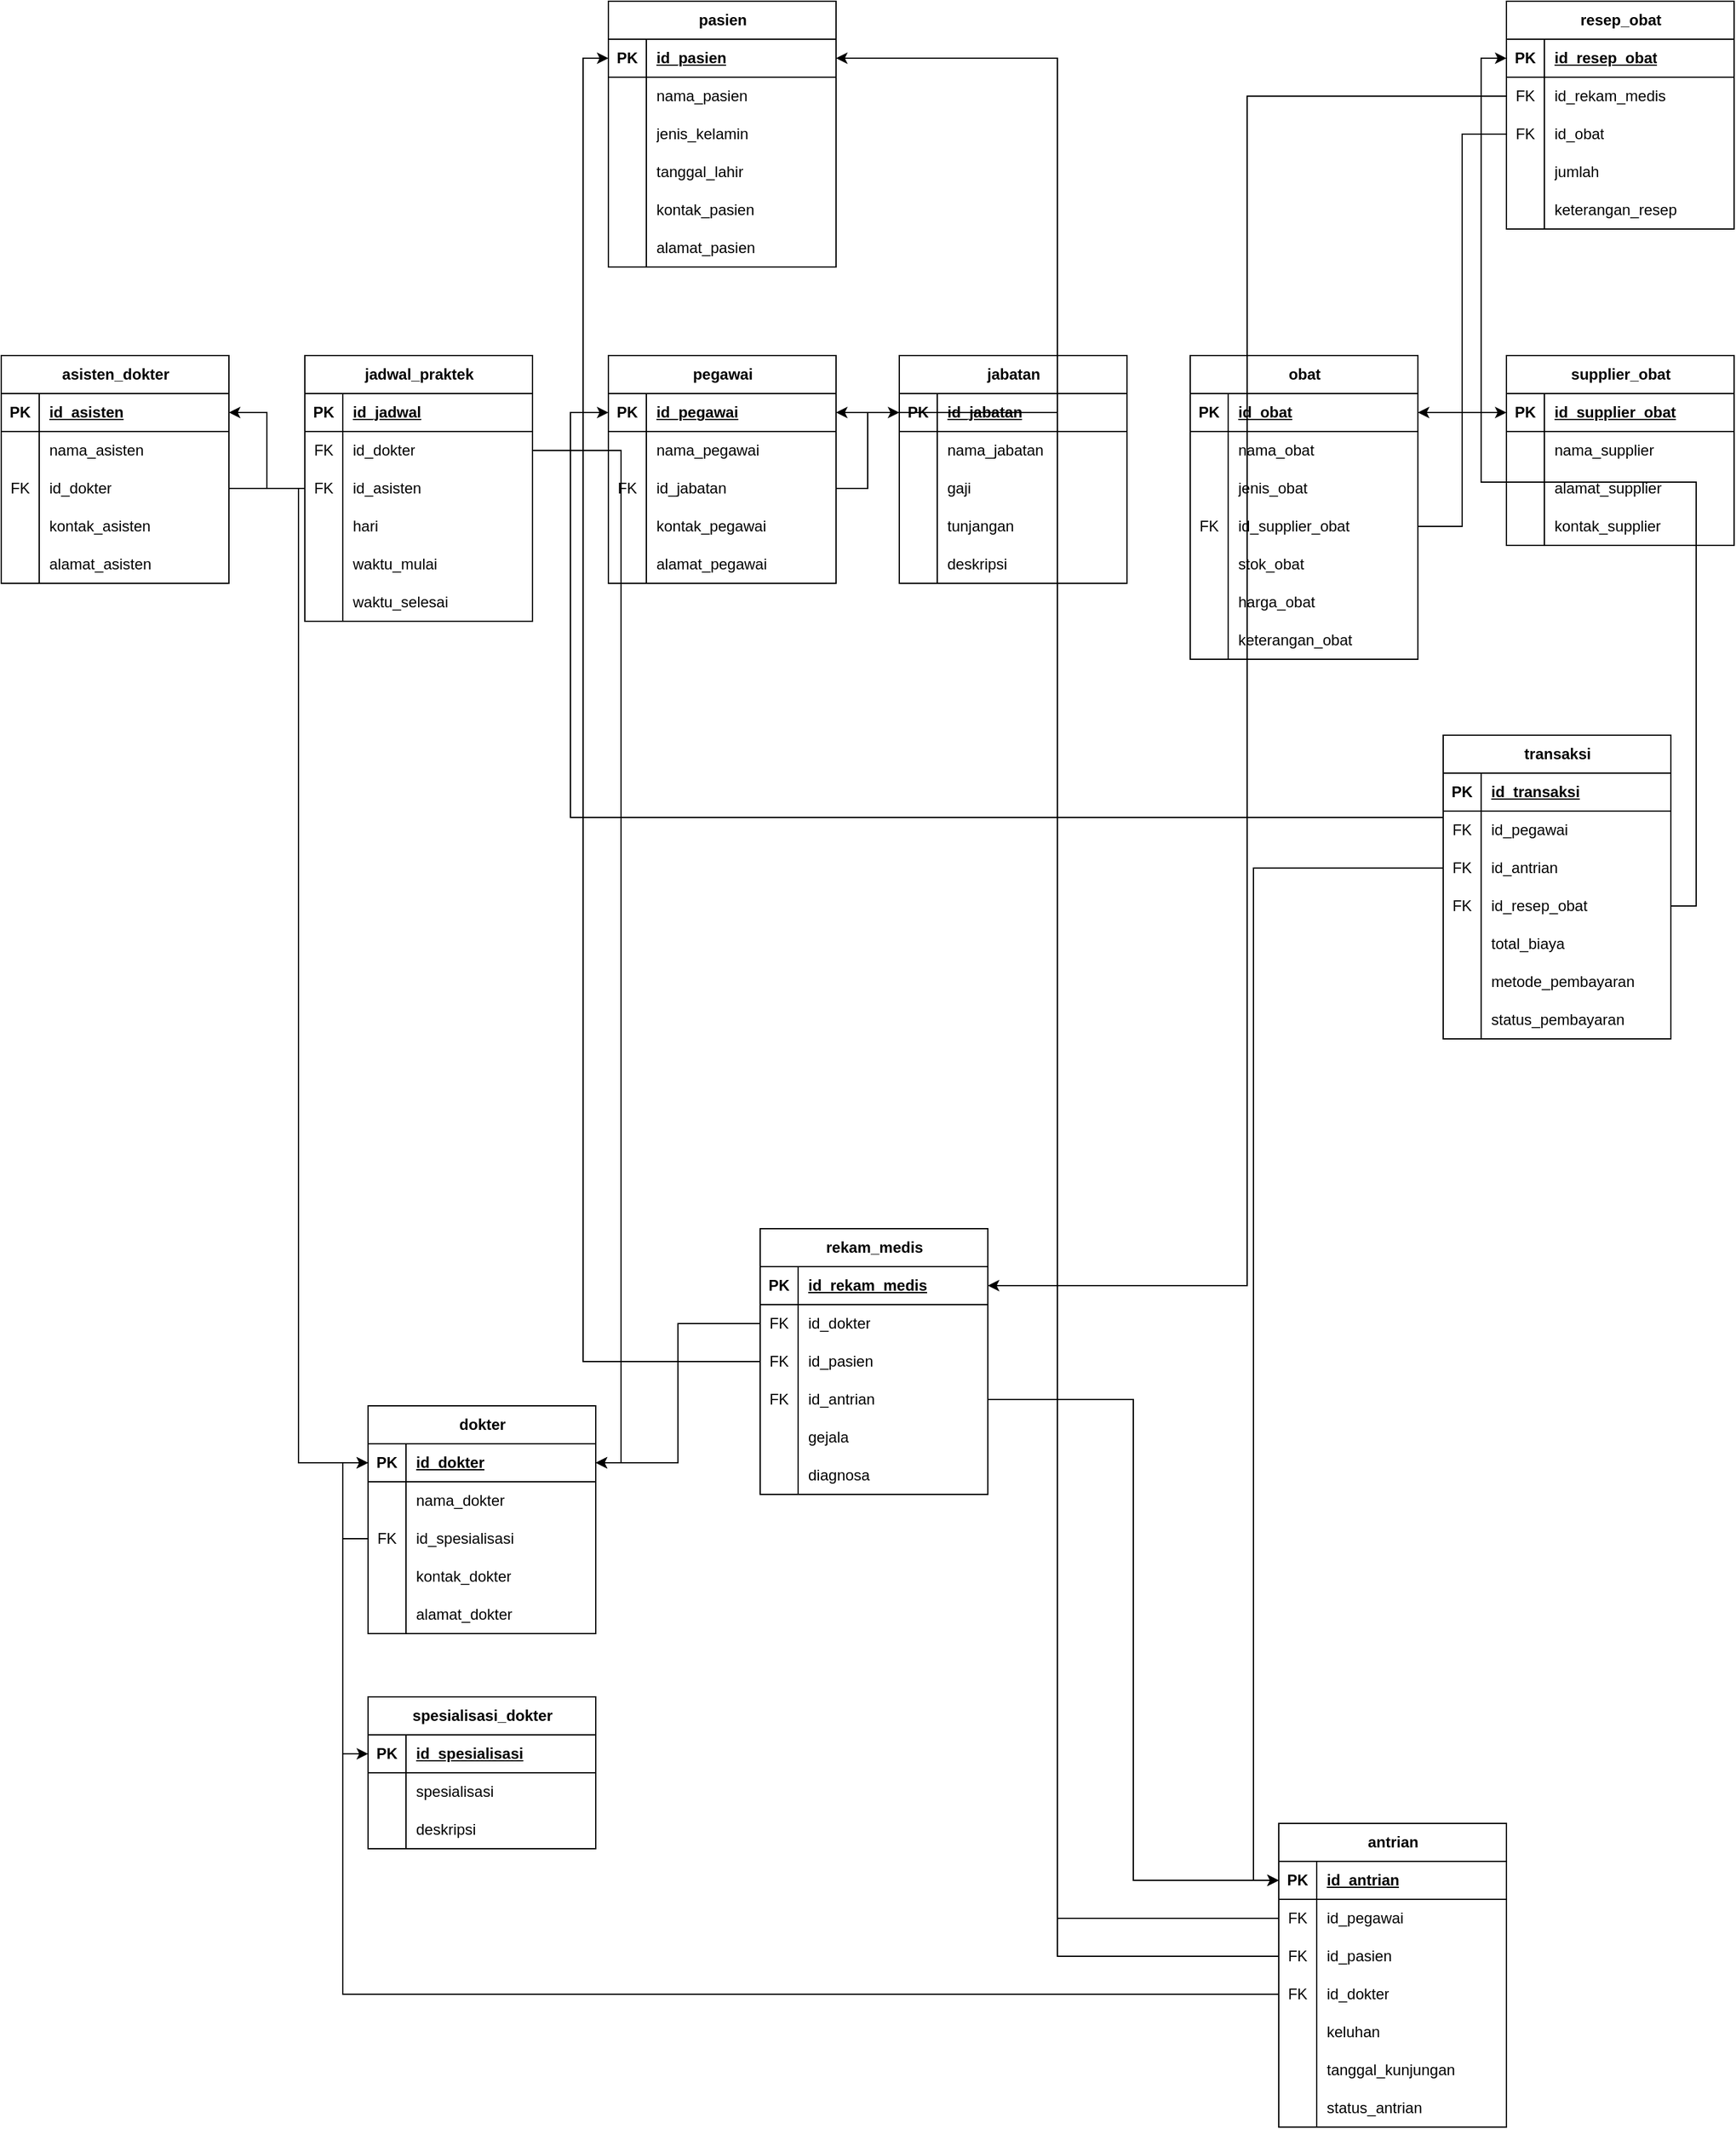 <mxfile version="26.1.1">
  <diagram id="R2lEEEUBdFMjLlhIrx00" name="Page-1">
    <mxGraphModel dx="4203" dy="1817" grid="1" gridSize="10" guides="1" tooltips="1" connect="1" arrows="1" fold="1" page="1" pageScale="1" pageWidth="850" pageHeight="1100" math="0" shadow="0" extFonts="Permanent Marker^https://fonts.googleapis.com/css?family=Permanent+Marker">
      <root>
        <mxCell id="0" />
        <mxCell id="1" parent="0" />
        <mxCell id="pEK8xw5Ekn7t_ozYFzey-36" value="dokter" style="shape=table;startSize=30;container=1;collapsible=1;childLayout=tableLayout;fixedRows=1;rowLines=0;fontStyle=1;align=center;resizeLast=1;html=1;" vertex="1" parent="1">
          <mxGeometry x="280" y="1180" width="180" height="180" as="geometry" />
        </mxCell>
        <mxCell id="pEK8xw5Ekn7t_ozYFzey-37" value="" style="shape=tableRow;horizontal=0;startSize=0;swimlaneHead=0;swimlaneBody=0;fillColor=none;collapsible=0;dropTarget=0;points=[[0,0.5],[1,0.5]];portConstraint=eastwest;top=0;left=0;right=0;bottom=1;" vertex="1" parent="pEK8xw5Ekn7t_ozYFzey-36">
          <mxGeometry y="30" width="180" height="30" as="geometry" />
        </mxCell>
        <mxCell id="pEK8xw5Ekn7t_ozYFzey-38" value="PK" style="shape=partialRectangle;connectable=0;fillColor=none;top=0;left=0;bottom=0;right=0;fontStyle=1;overflow=hidden;whiteSpace=wrap;html=1;" vertex="1" parent="pEK8xw5Ekn7t_ozYFzey-37">
          <mxGeometry width="30" height="30" as="geometry">
            <mxRectangle width="30" height="30" as="alternateBounds" />
          </mxGeometry>
        </mxCell>
        <mxCell id="pEK8xw5Ekn7t_ozYFzey-39" value="id_dokter" style="shape=partialRectangle;connectable=0;fillColor=none;top=0;left=0;bottom=0;right=0;align=left;spacingLeft=6;fontStyle=5;overflow=hidden;whiteSpace=wrap;html=1;" vertex="1" parent="pEK8xw5Ekn7t_ozYFzey-37">
          <mxGeometry x="30" width="150" height="30" as="geometry">
            <mxRectangle width="150" height="30" as="alternateBounds" />
          </mxGeometry>
        </mxCell>
        <mxCell id="pEK8xw5Ekn7t_ozYFzey-40" value="" style="shape=tableRow;horizontal=0;startSize=0;swimlaneHead=0;swimlaneBody=0;fillColor=none;collapsible=0;dropTarget=0;points=[[0,0.5],[1,0.5]];portConstraint=eastwest;top=0;left=0;right=0;bottom=0;" vertex="1" parent="pEK8xw5Ekn7t_ozYFzey-36">
          <mxGeometry y="60" width="180" height="30" as="geometry" />
        </mxCell>
        <mxCell id="pEK8xw5Ekn7t_ozYFzey-41" value="" style="shape=partialRectangle;connectable=0;fillColor=none;top=0;left=0;bottom=0;right=0;editable=1;overflow=hidden;whiteSpace=wrap;html=1;" vertex="1" parent="pEK8xw5Ekn7t_ozYFzey-40">
          <mxGeometry width="30" height="30" as="geometry">
            <mxRectangle width="30" height="30" as="alternateBounds" />
          </mxGeometry>
        </mxCell>
        <mxCell id="pEK8xw5Ekn7t_ozYFzey-42" value="nama_dokter" style="shape=partialRectangle;connectable=0;fillColor=none;top=0;left=0;bottom=0;right=0;align=left;spacingLeft=6;overflow=hidden;whiteSpace=wrap;html=1;" vertex="1" parent="pEK8xw5Ekn7t_ozYFzey-40">
          <mxGeometry x="30" width="150" height="30" as="geometry">
            <mxRectangle width="150" height="30" as="alternateBounds" />
          </mxGeometry>
        </mxCell>
        <mxCell id="pEK8xw5Ekn7t_ozYFzey-43" value="" style="shape=tableRow;horizontal=0;startSize=0;swimlaneHead=0;swimlaneBody=0;fillColor=none;collapsible=0;dropTarget=0;points=[[0,0.5],[1,0.5]];portConstraint=eastwest;top=0;left=0;right=0;bottom=0;" vertex="1" parent="pEK8xw5Ekn7t_ozYFzey-36">
          <mxGeometry y="90" width="180" height="30" as="geometry" />
        </mxCell>
        <mxCell id="pEK8xw5Ekn7t_ozYFzey-44" value="FK" style="shape=partialRectangle;connectable=0;fillColor=none;top=0;left=0;bottom=0;right=0;editable=1;overflow=hidden;whiteSpace=wrap;html=1;" vertex="1" parent="pEK8xw5Ekn7t_ozYFzey-43">
          <mxGeometry width="30" height="30" as="geometry">
            <mxRectangle width="30" height="30" as="alternateBounds" />
          </mxGeometry>
        </mxCell>
        <mxCell id="pEK8xw5Ekn7t_ozYFzey-45" value="id_spesialisasi&lt;span style=&quot;white-space: pre;&quot;&gt;&#x9;&lt;/span&gt;" style="shape=partialRectangle;connectable=0;fillColor=none;top=0;left=0;bottom=0;right=0;align=left;spacingLeft=6;overflow=hidden;whiteSpace=wrap;html=1;" vertex="1" parent="pEK8xw5Ekn7t_ozYFzey-43">
          <mxGeometry x="30" width="150" height="30" as="geometry">
            <mxRectangle width="150" height="30" as="alternateBounds" />
          </mxGeometry>
        </mxCell>
        <mxCell id="pEK8xw5Ekn7t_ozYFzey-46" value="" style="shape=tableRow;horizontal=0;startSize=0;swimlaneHead=0;swimlaneBody=0;fillColor=none;collapsible=0;dropTarget=0;points=[[0,0.5],[1,0.5]];portConstraint=eastwest;top=0;left=0;right=0;bottom=0;" vertex="1" parent="pEK8xw5Ekn7t_ozYFzey-36">
          <mxGeometry y="120" width="180" height="30" as="geometry" />
        </mxCell>
        <mxCell id="pEK8xw5Ekn7t_ozYFzey-47" value="" style="shape=partialRectangle;connectable=0;fillColor=none;top=0;left=0;bottom=0;right=0;editable=1;overflow=hidden;whiteSpace=wrap;html=1;" vertex="1" parent="pEK8xw5Ekn7t_ozYFzey-46">
          <mxGeometry width="30" height="30" as="geometry">
            <mxRectangle width="30" height="30" as="alternateBounds" />
          </mxGeometry>
        </mxCell>
        <mxCell id="pEK8xw5Ekn7t_ozYFzey-48" value="kontak_dokter" style="shape=partialRectangle;connectable=0;fillColor=none;top=0;left=0;bottom=0;right=0;align=left;spacingLeft=6;overflow=hidden;whiteSpace=wrap;html=1;" vertex="1" parent="pEK8xw5Ekn7t_ozYFzey-46">
          <mxGeometry x="30" width="150" height="30" as="geometry">
            <mxRectangle width="150" height="30" as="alternateBounds" />
          </mxGeometry>
        </mxCell>
        <mxCell id="pEK8xw5Ekn7t_ozYFzey-49" value="" style="shape=tableRow;horizontal=0;startSize=0;swimlaneHead=0;swimlaneBody=0;fillColor=none;collapsible=0;dropTarget=0;points=[[0,0.5],[1,0.5]];portConstraint=eastwest;top=0;left=0;right=0;bottom=0;" vertex="1" parent="pEK8xw5Ekn7t_ozYFzey-36">
          <mxGeometry y="150" width="180" height="30" as="geometry" />
        </mxCell>
        <mxCell id="pEK8xw5Ekn7t_ozYFzey-50" value="" style="shape=partialRectangle;connectable=0;fillColor=none;top=0;left=0;bottom=0;right=0;editable=1;overflow=hidden;whiteSpace=wrap;html=1;" vertex="1" parent="pEK8xw5Ekn7t_ozYFzey-49">
          <mxGeometry width="30" height="30" as="geometry">
            <mxRectangle width="30" height="30" as="alternateBounds" />
          </mxGeometry>
        </mxCell>
        <mxCell id="pEK8xw5Ekn7t_ozYFzey-51" value="alamat_dokter" style="shape=partialRectangle;connectable=0;fillColor=none;top=0;left=0;bottom=0;right=0;align=left;spacingLeft=6;overflow=hidden;whiteSpace=wrap;html=1;" vertex="1" parent="pEK8xw5Ekn7t_ozYFzey-49">
          <mxGeometry x="30" width="150" height="30" as="geometry">
            <mxRectangle width="150" height="30" as="alternateBounds" />
          </mxGeometry>
        </mxCell>
        <mxCell id="pEK8xw5Ekn7t_ozYFzey-52" value="asisten_dokter" style="shape=table;startSize=30;container=1;collapsible=1;childLayout=tableLayout;fixedRows=1;rowLines=0;fontStyle=1;align=center;resizeLast=1;html=1;" vertex="1" parent="1">
          <mxGeometry x="-10" y="350" width="180" height="180" as="geometry" />
        </mxCell>
        <mxCell id="pEK8xw5Ekn7t_ozYFzey-53" value="" style="shape=tableRow;horizontal=0;startSize=0;swimlaneHead=0;swimlaneBody=0;fillColor=none;collapsible=0;dropTarget=0;points=[[0,0.5],[1,0.5]];portConstraint=eastwest;top=0;left=0;right=0;bottom=1;" vertex="1" parent="pEK8xw5Ekn7t_ozYFzey-52">
          <mxGeometry y="30" width="180" height="30" as="geometry" />
        </mxCell>
        <mxCell id="pEK8xw5Ekn7t_ozYFzey-54" value="PK" style="shape=partialRectangle;connectable=0;fillColor=none;top=0;left=0;bottom=0;right=0;fontStyle=1;overflow=hidden;whiteSpace=wrap;html=1;" vertex="1" parent="pEK8xw5Ekn7t_ozYFzey-53">
          <mxGeometry width="30" height="30" as="geometry">
            <mxRectangle width="30" height="30" as="alternateBounds" />
          </mxGeometry>
        </mxCell>
        <mxCell id="pEK8xw5Ekn7t_ozYFzey-55" value="id_asisten" style="shape=partialRectangle;connectable=0;fillColor=none;top=0;left=0;bottom=0;right=0;align=left;spacingLeft=6;fontStyle=5;overflow=hidden;whiteSpace=wrap;html=1;" vertex="1" parent="pEK8xw5Ekn7t_ozYFzey-53">
          <mxGeometry x="30" width="150" height="30" as="geometry">
            <mxRectangle width="150" height="30" as="alternateBounds" />
          </mxGeometry>
        </mxCell>
        <mxCell id="pEK8xw5Ekn7t_ozYFzey-56" value="" style="shape=tableRow;horizontal=0;startSize=0;swimlaneHead=0;swimlaneBody=0;fillColor=none;collapsible=0;dropTarget=0;points=[[0,0.5],[1,0.5]];portConstraint=eastwest;top=0;left=0;right=0;bottom=0;" vertex="1" parent="pEK8xw5Ekn7t_ozYFzey-52">
          <mxGeometry y="60" width="180" height="30" as="geometry" />
        </mxCell>
        <mxCell id="pEK8xw5Ekn7t_ozYFzey-57" value="" style="shape=partialRectangle;connectable=0;fillColor=none;top=0;left=0;bottom=0;right=0;editable=1;overflow=hidden;whiteSpace=wrap;html=1;" vertex="1" parent="pEK8xw5Ekn7t_ozYFzey-56">
          <mxGeometry width="30" height="30" as="geometry">
            <mxRectangle width="30" height="30" as="alternateBounds" />
          </mxGeometry>
        </mxCell>
        <mxCell id="pEK8xw5Ekn7t_ozYFzey-58" value="nama_asisten" style="shape=partialRectangle;connectable=0;fillColor=none;top=0;left=0;bottom=0;right=0;align=left;spacingLeft=6;overflow=hidden;whiteSpace=wrap;html=1;" vertex="1" parent="pEK8xw5Ekn7t_ozYFzey-56">
          <mxGeometry x="30" width="150" height="30" as="geometry">
            <mxRectangle width="150" height="30" as="alternateBounds" />
          </mxGeometry>
        </mxCell>
        <mxCell id="pEK8xw5Ekn7t_ozYFzey-59" value="" style="shape=tableRow;horizontal=0;startSize=0;swimlaneHead=0;swimlaneBody=0;fillColor=none;collapsible=0;dropTarget=0;points=[[0,0.5],[1,0.5]];portConstraint=eastwest;top=0;left=0;right=0;bottom=0;" vertex="1" parent="pEK8xw5Ekn7t_ozYFzey-52">
          <mxGeometry y="90" width="180" height="30" as="geometry" />
        </mxCell>
        <mxCell id="pEK8xw5Ekn7t_ozYFzey-60" value="FK" style="shape=partialRectangle;connectable=0;fillColor=none;top=0;left=0;bottom=0;right=0;editable=1;overflow=hidden;whiteSpace=wrap;html=1;" vertex="1" parent="pEK8xw5Ekn7t_ozYFzey-59">
          <mxGeometry width="30" height="30" as="geometry">
            <mxRectangle width="30" height="30" as="alternateBounds" />
          </mxGeometry>
        </mxCell>
        <mxCell id="pEK8xw5Ekn7t_ozYFzey-61" value="id_dokter" style="shape=partialRectangle;connectable=0;fillColor=none;top=0;left=0;bottom=0;right=0;align=left;spacingLeft=6;overflow=hidden;whiteSpace=wrap;html=1;" vertex="1" parent="pEK8xw5Ekn7t_ozYFzey-59">
          <mxGeometry x="30" width="150" height="30" as="geometry">
            <mxRectangle width="150" height="30" as="alternateBounds" />
          </mxGeometry>
        </mxCell>
        <mxCell id="pEK8xw5Ekn7t_ozYFzey-62" value="" style="shape=tableRow;horizontal=0;startSize=0;swimlaneHead=0;swimlaneBody=0;fillColor=none;collapsible=0;dropTarget=0;points=[[0,0.5],[1,0.5]];portConstraint=eastwest;top=0;left=0;right=0;bottom=0;" vertex="1" parent="pEK8xw5Ekn7t_ozYFzey-52">
          <mxGeometry y="120" width="180" height="30" as="geometry" />
        </mxCell>
        <mxCell id="pEK8xw5Ekn7t_ozYFzey-63" value="" style="shape=partialRectangle;connectable=0;fillColor=none;top=0;left=0;bottom=0;right=0;editable=1;overflow=hidden;whiteSpace=wrap;html=1;" vertex="1" parent="pEK8xw5Ekn7t_ozYFzey-62">
          <mxGeometry width="30" height="30" as="geometry">
            <mxRectangle width="30" height="30" as="alternateBounds" />
          </mxGeometry>
        </mxCell>
        <mxCell id="pEK8xw5Ekn7t_ozYFzey-64" value="kontak_asisten" style="shape=partialRectangle;connectable=0;fillColor=none;top=0;left=0;bottom=0;right=0;align=left;spacingLeft=6;overflow=hidden;whiteSpace=wrap;html=1;" vertex="1" parent="pEK8xw5Ekn7t_ozYFzey-62">
          <mxGeometry x="30" width="150" height="30" as="geometry">
            <mxRectangle width="150" height="30" as="alternateBounds" />
          </mxGeometry>
        </mxCell>
        <mxCell id="pEK8xw5Ekn7t_ozYFzey-65" value="" style="shape=tableRow;horizontal=0;startSize=0;swimlaneHead=0;swimlaneBody=0;fillColor=none;collapsible=0;dropTarget=0;points=[[0,0.5],[1,0.5]];portConstraint=eastwest;top=0;left=0;right=0;bottom=0;" vertex="1" parent="pEK8xw5Ekn7t_ozYFzey-52">
          <mxGeometry y="150" width="180" height="30" as="geometry" />
        </mxCell>
        <mxCell id="pEK8xw5Ekn7t_ozYFzey-66" value="" style="shape=partialRectangle;connectable=0;fillColor=none;top=0;left=0;bottom=0;right=0;editable=1;overflow=hidden;whiteSpace=wrap;html=1;" vertex="1" parent="pEK8xw5Ekn7t_ozYFzey-65">
          <mxGeometry width="30" height="30" as="geometry">
            <mxRectangle width="30" height="30" as="alternateBounds" />
          </mxGeometry>
        </mxCell>
        <mxCell id="pEK8xw5Ekn7t_ozYFzey-67" value="alamat_asisten" style="shape=partialRectangle;connectable=0;fillColor=none;top=0;left=0;bottom=0;right=0;align=left;spacingLeft=6;overflow=hidden;whiteSpace=wrap;html=1;" vertex="1" parent="pEK8xw5Ekn7t_ozYFzey-65">
          <mxGeometry x="30" width="150" height="30" as="geometry">
            <mxRectangle width="150" height="30" as="alternateBounds" />
          </mxGeometry>
        </mxCell>
        <mxCell id="pEK8xw5Ekn7t_ozYFzey-68" value="spesialisasi_dokter" style="shape=table;startSize=30;container=1;collapsible=1;childLayout=tableLayout;fixedRows=1;rowLines=0;fontStyle=1;align=center;resizeLast=1;html=1;" vertex="1" parent="1">
          <mxGeometry x="280" y="1410" width="180" height="120" as="geometry" />
        </mxCell>
        <mxCell id="pEK8xw5Ekn7t_ozYFzey-69" value="" style="shape=tableRow;horizontal=0;startSize=0;swimlaneHead=0;swimlaneBody=0;fillColor=none;collapsible=0;dropTarget=0;points=[[0,0.5],[1,0.5]];portConstraint=eastwest;top=0;left=0;right=0;bottom=1;" vertex="1" parent="pEK8xw5Ekn7t_ozYFzey-68">
          <mxGeometry y="30" width="180" height="30" as="geometry" />
        </mxCell>
        <mxCell id="pEK8xw5Ekn7t_ozYFzey-70" value="PK" style="shape=partialRectangle;connectable=0;fillColor=none;top=0;left=0;bottom=0;right=0;fontStyle=1;overflow=hidden;whiteSpace=wrap;html=1;" vertex="1" parent="pEK8xw5Ekn7t_ozYFzey-69">
          <mxGeometry width="30" height="30" as="geometry">
            <mxRectangle width="30" height="30" as="alternateBounds" />
          </mxGeometry>
        </mxCell>
        <mxCell id="pEK8xw5Ekn7t_ozYFzey-71" value="id_spesialisasi" style="shape=partialRectangle;connectable=0;fillColor=none;top=0;left=0;bottom=0;right=0;align=left;spacingLeft=6;fontStyle=5;overflow=hidden;whiteSpace=wrap;html=1;" vertex="1" parent="pEK8xw5Ekn7t_ozYFzey-69">
          <mxGeometry x="30" width="150" height="30" as="geometry">
            <mxRectangle width="150" height="30" as="alternateBounds" />
          </mxGeometry>
        </mxCell>
        <mxCell id="pEK8xw5Ekn7t_ozYFzey-72" value="" style="shape=tableRow;horizontal=0;startSize=0;swimlaneHead=0;swimlaneBody=0;fillColor=none;collapsible=0;dropTarget=0;points=[[0,0.5],[1,0.5]];portConstraint=eastwest;top=0;left=0;right=0;bottom=0;" vertex="1" parent="pEK8xw5Ekn7t_ozYFzey-68">
          <mxGeometry y="60" width="180" height="30" as="geometry" />
        </mxCell>
        <mxCell id="pEK8xw5Ekn7t_ozYFzey-73" value="" style="shape=partialRectangle;connectable=0;fillColor=none;top=0;left=0;bottom=0;right=0;editable=1;overflow=hidden;whiteSpace=wrap;html=1;" vertex="1" parent="pEK8xw5Ekn7t_ozYFzey-72">
          <mxGeometry width="30" height="30" as="geometry">
            <mxRectangle width="30" height="30" as="alternateBounds" />
          </mxGeometry>
        </mxCell>
        <mxCell id="pEK8xw5Ekn7t_ozYFzey-74" value="spesialisasi" style="shape=partialRectangle;connectable=0;fillColor=none;top=0;left=0;bottom=0;right=0;align=left;spacingLeft=6;overflow=hidden;whiteSpace=wrap;html=1;" vertex="1" parent="pEK8xw5Ekn7t_ozYFzey-72">
          <mxGeometry x="30" width="150" height="30" as="geometry">
            <mxRectangle width="150" height="30" as="alternateBounds" />
          </mxGeometry>
        </mxCell>
        <mxCell id="pEK8xw5Ekn7t_ozYFzey-75" value="" style="shape=tableRow;horizontal=0;startSize=0;swimlaneHead=0;swimlaneBody=0;fillColor=none;collapsible=0;dropTarget=0;points=[[0,0.5],[1,0.5]];portConstraint=eastwest;top=0;left=0;right=0;bottom=0;" vertex="1" parent="pEK8xw5Ekn7t_ozYFzey-68">
          <mxGeometry y="90" width="180" height="30" as="geometry" />
        </mxCell>
        <mxCell id="pEK8xw5Ekn7t_ozYFzey-76" value="" style="shape=partialRectangle;connectable=0;fillColor=none;top=0;left=0;bottom=0;right=0;editable=1;overflow=hidden;whiteSpace=wrap;html=1;" vertex="1" parent="pEK8xw5Ekn7t_ozYFzey-75">
          <mxGeometry width="30" height="30" as="geometry">
            <mxRectangle width="30" height="30" as="alternateBounds" />
          </mxGeometry>
        </mxCell>
        <mxCell id="pEK8xw5Ekn7t_ozYFzey-77" value="deskripsi" style="shape=partialRectangle;connectable=0;fillColor=none;top=0;left=0;bottom=0;right=0;align=left;spacingLeft=6;overflow=hidden;whiteSpace=wrap;html=1;" vertex="1" parent="pEK8xw5Ekn7t_ozYFzey-75">
          <mxGeometry x="30" width="150" height="30" as="geometry">
            <mxRectangle width="150" height="30" as="alternateBounds" />
          </mxGeometry>
        </mxCell>
        <mxCell id="pEK8xw5Ekn7t_ozYFzey-81" value="jadwal_praktek" style="shape=table;startSize=30;container=1;collapsible=1;childLayout=tableLayout;fixedRows=1;rowLines=0;fontStyle=1;align=center;resizeLast=1;html=1;" vertex="1" parent="1">
          <mxGeometry x="230" y="350" width="180" height="210" as="geometry" />
        </mxCell>
        <mxCell id="pEK8xw5Ekn7t_ozYFzey-82" value="" style="shape=tableRow;horizontal=0;startSize=0;swimlaneHead=0;swimlaneBody=0;fillColor=none;collapsible=0;dropTarget=0;points=[[0,0.5],[1,0.5]];portConstraint=eastwest;top=0;left=0;right=0;bottom=1;" vertex="1" parent="pEK8xw5Ekn7t_ozYFzey-81">
          <mxGeometry y="30" width="180" height="30" as="geometry" />
        </mxCell>
        <mxCell id="pEK8xw5Ekn7t_ozYFzey-83" value="PK" style="shape=partialRectangle;connectable=0;fillColor=none;top=0;left=0;bottom=0;right=0;fontStyle=1;overflow=hidden;whiteSpace=wrap;html=1;" vertex="1" parent="pEK8xw5Ekn7t_ozYFzey-82">
          <mxGeometry width="30" height="30" as="geometry">
            <mxRectangle width="30" height="30" as="alternateBounds" />
          </mxGeometry>
        </mxCell>
        <mxCell id="pEK8xw5Ekn7t_ozYFzey-84" value="id_jadwal" style="shape=partialRectangle;connectable=0;fillColor=none;top=0;left=0;bottom=0;right=0;align=left;spacingLeft=6;fontStyle=5;overflow=hidden;whiteSpace=wrap;html=1;" vertex="1" parent="pEK8xw5Ekn7t_ozYFzey-82">
          <mxGeometry x="30" width="150" height="30" as="geometry">
            <mxRectangle width="150" height="30" as="alternateBounds" />
          </mxGeometry>
        </mxCell>
        <mxCell id="pEK8xw5Ekn7t_ozYFzey-85" value="" style="shape=tableRow;horizontal=0;startSize=0;swimlaneHead=0;swimlaneBody=0;fillColor=none;collapsible=0;dropTarget=0;points=[[0,0.5],[1,0.5]];portConstraint=eastwest;top=0;left=0;right=0;bottom=0;" vertex="1" parent="pEK8xw5Ekn7t_ozYFzey-81">
          <mxGeometry y="60" width="180" height="30" as="geometry" />
        </mxCell>
        <mxCell id="pEK8xw5Ekn7t_ozYFzey-86" value="FK" style="shape=partialRectangle;connectable=0;fillColor=none;top=0;left=0;bottom=0;right=0;editable=1;overflow=hidden;whiteSpace=wrap;html=1;" vertex="1" parent="pEK8xw5Ekn7t_ozYFzey-85">
          <mxGeometry width="30" height="30" as="geometry">
            <mxRectangle width="30" height="30" as="alternateBounds" />
          </mxGeometry>
        </mxCell>
        <mxCell id="pEK8xw5Ekn7t_ozYFzey-87" value="id_dokter" style="shape=partialRectangle;connectable=0;fillColor=none;top=0;left=0;bottom=0;right=0;align=left;spacingLeft=6;overflow=hidden;whiteSpace=wrap;html=1;" vertex="1" parent="pEK8xw5Ekn7t_ozYFzey-85">
          <mxGeometry x="30" width="150" height="30" as="geometry">
            <mxRectangle width="150" height="30" as="alternateBounds" />
          </mxGeometry>
        </mxCell>
        <mxCell id="pEK8xw5Ekn7t_ozYFzey-88" value="" style="shape=tableRow;horizontal=0;startSize=0;swimlaneHead=0;swimlaneBody=0;fillColor=none;collapsible=0;dropTarget=0;points=[[0,0.5],[1,0.5]];portConstraint=eastwest;top=0;left=0;right=0;bottom=0;" vertex="1" parent="pEK8xw5Ekn7t_ozYFzey-81">
          <mxGeometry y="90" width="180" height="30" as="geometry" />
        </mxCell>
        <mxCell id="pEK8xw5Ekn7t_ozYFzey-89" value="FK" style="shape=partialRectangle;connectable=0;fillColor=none;top=0;left=0;bottom=0;right=0;editable=1;overflow=hidden;whiteSpace=wrap;html=1;" vertex="1" parent="pEK8xw5Ekn7t_ozYFzey-88">
          <mxGeometry width="30" height="30" as="geometry">
            <mxRectangle width="30" height="30" as="alternateBounds" />
          </mxGeometry>
        </mxCell>
        <mxCell id="pEK8xw5Ekn7t_ozYFzey-90" value="id_asisten" style="shape=partialRectangle;connectable=0;fillColor=none;top=0;left=0;bottom=0;right=0;align=left;spacingLeft=6;overflow=hidden;whiteSpace=wrap;html=1;" vertex="1" parent="pEK8xw5Ekn7t_ozYFzey-88">
          <mxGeometry x="30" width="150" height="30" as="geometry">
            <mxRectangle width="150" height="30" as="alternateBounds" />
          </mxGeometry>
        </mxCell>
        <mxCell id="pEK8xw5Ekn7t_ozYFzey-91" value="" style="shape=tableRow;horizontal=0;startSize=0;swimlaneHead=0;swimlaneBody=0;fillColor=none;collapsible=0;dropTarget=0;points=[[0,0.5],[1,0.5]];portConstraint=eastwest;top=0;left=0;right=0;bottom=0;" vertex="1" parent="pEK8xw5Ekn7t_ozYFzey-81">
          <mxGeometry y="120" width="180" height="30" as="geometry" />
        </mxCell>
        <mxCell id="pEK8xw5Ekn7t_ozYFzey-92" value="" style="shape=partialRectangle;connectable=0;fillColor=none;top=0;left=0;bottom=0;right=0;editable=1;overflow=hidden;whiteSpace=wrap;html=1;" vertex="1" parent="pEK8xw5Ekn7t_ozYFzey-91">
          <mxGeometry width="30" height="30" as="geometry">
            <mxRectangle width="30" height="30" as="alternateBounds" />
          </mxGeometry>
        </mxCell>
        <mxCell id="pEK8xw5Ekn7t_ozYFzey-93" value="hari" style="shape=partialRectangle;connectable=0;fillColor=none;top=0;left=0;bottom=0;right=0;align=left;spacingLeft=6;overflow=hidden;whiteSpace=wrap;html=1;" vertex="1" parent="pEK8xw5Ekn7t_ozYFzey-91">
          <mxGeometry x="30" width="150" height="30" as="geometry">
            <mxRectangle width="150" height="30" as="alternateBounds" />
          </mxGeometry>
        </mxCell>
        <mxCell id="pEK8xw5Ekn7t_ozYFzey-97" value="" style="shape=tableRow;horizontal=0;startSize=0;swimlaneHead=0;swimlaneBody=0;fillColor=none;collapsible=0;dropTarget=0;points=[[0,0.5],[1,0.5]];portConstraint=eastwest;top=0;left=0;right=0;bottom=0;" vertex="1" parent="pEK8xw5Ekn7t_ozYFzey-81">
          <mxGeometry y="150" width="180" height="30" as="geometry" />
        </mxCell>
        <mxCell id="pEK8xw5Ekn7t_ozYFzey-98" value="" style="shape=partialRectangle;connectable=0;fillColor=none;top=0;left=0;bottom=0;right=0;editable=1;overflow=hidden;whiteSpace=wrap;html=1;" vertex="1" parent="pEK8xw5Ekn7t_ozYFzey-97">
          <mxGeometry width="30" height="30" as="geometry">
            <mxRectangle width="30" height="30" as="alternateBounds" />
          </mxGeometry>
        </mxCell>
        <mxCell id="pEK8xw5Ekn7t_ozYFzey-99" value="waktu_mulai" style="shape=partialRectangle;connectable=0;fillColor=none;top=0;left=0;bottom=0;right=0;align=left;spacingLeft=6;overflow=hidden;whiteSpace=wrap;html=1;" vertex="1" parent="pEK8xw5Ekn7t_ozYFzey-97">
          <mxGeometry x="30" width="150" height="30" as="geometry">
            <mxRectangle width="150" height="30" as="alternateBounds" />
          </mxGeometry>
        </mxCell>
        <mxCell id="pEK8xw5Ekn7t_ozYFzey-100" value="" style="shape=tableRow;horizontal=0;startSize=0;swimlaneHead=0;swimlaneBody=0;fillColor=none;collapsible=0;dropTarget=0;points=[[0,0.5],[1,0.5]];portConstraint=eastwest;top=0;left=0;right=0;bottom=0;" vertex="1" parent="pEK8xw5Ekn7t_ozYFzey-81">
          <mxGeometry y="180" width="180" height="30" as="geometry" />
        </mxCell>
        <mxCell id="pEK8xw5Ekn7t_ozYFzey-101" value="" style="shape=partialRectangle;connectable=0;fillColor=none;top=0;left=0;bottom=0;right=0;editable=1;overflow=hidden;whiteSpace=wrap;html=1;" vertex="1" parent="pEK8xw5Ekn7t_ozYFzey-100">
          <mxGeometry width="30" height="30" as="geometry">
            <mxRectangle width="30" height="30" as="alternateBounds" />
          </mxGeometry>
        </mxCell>
        <mxCell id="pEK8xw5Ekn7t_ozYFzey-102" value="waktu_selesai" style="shape=partialRectangle;connectable=0;fillColor=none;top=0;left=0;bottom=0;right=0;align=left;spacingLeft=6;overflow=hidden;whiteSpace=wrap;html=1;" vertex="1" parent="pEK8xw5Ekn7t_ozYFzey-100">
          <mxGeometry x="30" width="150" height="30" as="geometry">
            <mxRectangle width="150" height="30" as="alternateBounds" />
          </mxGeometry>
        </mxCell>
        <mxCell id="pEK8xw5Ekn7t_ozYFzey-103" value="pasien" style="shape=table;startSize=30;container=1;collapsible=1;childLayout=tableLayout;fixedRows=1;rowLines=0;fontStyle=1;align=center;resizeLast=1;html=1;" vertex="1" parent="1">
          <mxGeometry x="470" y="70" width="180" height="210" as="geometry" />
        </mxCell>
        <mxCell id="pEK8xw5Ekn7t_ozYFzey-104" value="" style="shape=tableRow;horizontal=0;startSize=0;swimlaneHead=0;swimlaneBody=0;fillColor=none;collapsible=0;dropTarget=0;points=[[0,0.5],[1,0.5]];portConstraint=eastwest;top=0;left=0;right=0;bottom=1;" vertex="1" parent="pEK8xw5Ekn7t_ozYFzey-103">
          <mxGeometry y="30" width="180" height="30" as="geometry" />
        </mxCell>
        <mxCell id="pEK8xw5Ekn7t_ozYFzey-105" value="PK" style="shape=partialRectangle;connectable=0;fillColor=none;top=0;left=0;bottom=0;right=0;fontStyle=1;overflow=hidden;whiteSpace=wrap;html=1;" vertex="1" parent="pEK8xw5Ekn7t_ozYFzey-104">
          <mxGeometry width="30" height="30" as="geometry">
            <mxRectangle width="30" height="30" as="alternateBounds" />
          </mxGeometry>
        </mxCell>
        <mxCell id="pEK8xw5Ekn7t_ozYFzey-106" value="id_pasien" style="shape=partialRectangle;connectable=0;fillColor=none;top=0;left=0;bottom=0;right=0;align=left;spacingLeft=6;fontStyle=5;overflow=hidden;whiteSpace=wrap;html=1;" vertex="1" parent="pEK8xw5Ekn7t_ozYFzey-104">
          <mxGeometry x="30" width="150" height="30" as="geometry">
            <mxRectangle width="150" height="30" as="alternateBounds" />
          </mxGeometry>
        </mxCell>
        <mxCell id="pEK8xw5Ekn7t_ozYFzey-107" value="" style="shape=tableRow;horizontal=0;startSize=0;swimlaneHead=0;swimlaneBody=0;fillColor=none;collapsible=0;dropTarget=0;points=[[0,0.5],[1,0.5]];portConstraint=eastwest;top=0;left=0;right=0;bottom=0;" vertex="1" parent="pEK8xw5Ekn7t_ozYFzey-103">
          <mxGeometry y="60" width="180" height="30" as="geometry" />
        </mxCell>
        <mxCell id="pEK8xw5Ekn7t_ozYFzey-108" value="" style="shape=partialRectangle;connectable=0;fillColor=none;top=0;left=0;bottom=0;right=0;editable=1;overflow=hidden;whiteSpace=wrap;html=1;" vertex="1" parent="pEK8xw5Ekn7t_ozYFzey-107">
          <mxGeometry width="30" height="30" as="geometry">
            <mxRectangle width="30" height="30" as="alternateBounds" />
          </mxGeometry>
        </mxCell>
        <mxCell id="pEK8xw5Ekn7t_ozYFzey-109" value="nama_pasien" style="shape=partialRectangle;connectable=0;fillColor=none;top=0;left=0;bottom=0;right=0;align=left;spacingLeft=6;overflow=hidden;whiteSpace=wrap;html=1;" vertex="1" parent="pEK8xw5Ekn7t_ozYFzey-107">
          <mxGeometry x="30" width="150" height="30" as="geometry">
            <mxRectangle width="150" height="30" as="alternateBounds" />
          </mxGeometry>
        </mxCell>
        <mxCell id="pEK8xw5Ekn7t_ozYFzey-110" value="" style="shape=tableRow;horizontal=0;startSize=0;swimlaneHead=0;swimlaneBody=0;fillColor=none;collapsible=0;dropTarget=0;points=[[0,0.5],[1,0.5]];portConstraint=eastwest;top=0;left=0;right=0;bottom=0;" vertex="1" parent="pEK8xw5Ekn7t_ozYFzey-103">
          <mxGeometry y="90" width="180" height="30" as="geometry" />
        </mxCell>
        <mxCell id="pEK8xw5Ekn7t_ozYFzey-111" value="" style="shape=partialRectangle;connectable=0;fillColor=none;top=0;left=0;bottom=0;right=0;editable=1;overflow=hidden;whiteSpace=wrap;html=1;" vertex="1" parent="pEK8xw5Ekn7t_ozYFzey-110">
          <mxGeometry width="30" height="30" as="geometry">
            <mxRectangle width="30" height="30" as="alternateBounds" />
          </mxGeometry>
        </mxCell>
        <mxCell id="pEK8xw5Ekn7t_ozYFzey-112" value="jenis_kelamin" style="shape=partialRectangle;connectable=0;fillColor=none;top=0;left=0;bottom=0;right=0;align=left;spacingLeft=6;overflow=hidden;whiteSpace=wrap;html=1;" vertex="1" parent="pEK8xw5Ekn7t_ozYFzey-110">
          <mxGeometry x="30" width="150" height="30" as="geometry">
            <mxRectangle width="150" height="30" as="alternateBounds" />
          </mxGeometry>
        </mxCell>
        <mxCell id="pEK8xw5Ekn7t_ozYFzey-113" value="" style="shape=tableRow;horizontal=0;startSize=0;swimlaneHead=0;swimlaneBody=0;fillColor=none;collapsible=0;dropTarget=0;points=[[0,0.5],[1,0.5]];portConstraint=eastwest;top=0;left=0;right=0;bottom=0;" vertex="1" parent="pEK8xw5Ekn7t_ozYFzey-103">
          <mxGeometry y="120" width="180" height="30" as="geometry" />
        </mxCell>
        <mxCell id="pEK8xw5Ekn7t_ozYFzey-114" value="" style="shape=partialRectangle;connectable=0;fillColor=none;top=0;left=0;bottom=0;right=0;editable=1;overflow=hidden;whiteSpace=wrap;html=1;" vertex="1" parent="pEK8xw5Ekn7t_ozYFzey-113">
          <mxGeometry width="30" height="30" as="geometry">
            <mxRectangle width="30" height="30" as="alternateBounds" />
          </mxGeometry>
        </mxCell>
        <mxCell id="pEK8xw5Ekn7t_ozYFzey-115" value="tanggal_lahir" style="shape=partialRectangle;connectable=0;fillColor=none;top=0;left=0;bottom=0;right=0;align=left;spacingLeft=6;overflow=hidden;whiteSpace=wrap;html=1;" vertex="1" parent="pEK8xw5Ekn7t_ozYFzey-113">
          <mxGeometry x="30" width="150" height="30" as="geometry">
            <mxRectangle width="150" height="30" as="alternateBounds" />
          </mxGeometry>
        </mxCell>
        <mxCell id="pEK8xw5Ekn7t_ozYFzey-119" value="" style="shape=tableRow;horizontal=0;startSize=0;swimlaneHead=0;swimlaneBody=0;fillColor=none;collapsible=0;dropTarget=0;points=[[0,0.5],[1,0.5]];portConstraint=eastwest;top=0;left=0;right=0;bottom=0;" vertex="1" parent="pEK8xw5Ekn7t_ozYFzey-103">
          <mxGeometry y="150" width="180" height="30" as="geometry" />
        </mxCell>
        <mxCell id="pEK8xw5Ekn7t_ozYFzey-120" value="" style="shape=partialRectangle;connectable=0;fillColor=none;top=0;left=0;bottom=0;right=0;editable=1;overflow=hidden;whiteSpace=wrap;html=1;" vertex="1" parent="pEK8xw5Ekn7t_ozYFzey-119">
          <mxGeometry width="30" height="30" as="geometry">
            <mxRectangle width="30" height="30" as="alternateBounds" />
          </mxGeometry>
        </mxCell>
        <mxCell id="pEK8xw5Ekn7t_ozYFzey-121" value="kontak_pasien" style="shape=partialRectangle;connectable=0;fillColor=none;top=0;left=0;bottom=0;right=0;align=left;spacingLeft=6;overflow=hidden;whiteSpace=wrap;html=1;" vertex="1" parent="pEK8xw5Ekn7t_ozYFzey-119">
          <mxGeometry x="30" width="150" height="30" as="geometry">
            <mxRectangle width="150" height="30" as="alternateBounds" />
          </mxGeometry>
        </mxCell>
        <mxCell id="pEK8xw5Ekn7t_ozYFzey-122" value="" style="shape=tableRow;horizontal=0;startSize=0;swimlaneHead=0;swimlaneBody=0;fillColor=none;collapsible=0;dropTarget=0;points=[[0,0.5],[1,0.5]];portConstraint=eastwest;top=0;left=0;right=0;bottom=0;" vertex="1" parent="pEK8xw5Ekn7t_ozYFzey-103">
          <mxGeometry y="180" width="180" height="30" as="geometry" />
        </mxCell>
        <mxCell id="pEK8xw5Ekn7t_ozYFzey-123" value="" style="shape=partialRectangle;connectable=0;fillColor=none;top=0;left=0;bottom=0;right=0;editable=1;overflow=hidden;whiteSpace=wrap;html=1;" vertex="1" parent="pEK8xw5Ekn7t_ozYFzey-122">
          <mxGeometry width="30" height="30" as="geometry">
            <mxRectangle width="30" height="30" as="alternateBounds" />
          </mxGeometry>
        </mxCell>
        <mxCell id="pEK8xw5Ekn7t_ozYFzey-124" value="alamat_pasien" style="shape=partialRectangle;connectable=0;fillColor=none;top=0;left=0;bottom=0;right=0;align=left;spacingLeft=6;overflow=hidden;whiteSpace=wrap;html=1;" vertex="1" parent="pEK8xw5Ekn7t_ozYFzey-122">
          <mxGeometry x="30" width="150" height="30" as="geometry">
            <mxRectangle width="150" height="30" as="alternateBounds" />
          </mxGeometry>
        </mxCell>
        <mxCell id="pEK8xw5Ekn7t_ozYFzey-125" value="pegawai" style="shape=table;startSize=30;container=1;collapsible=1;childLayout=tableLayout;fixedRows=1;rowLines=0;fontStyle=1;align=center;resizeLast=1;html=1;" vertex="1" parent="1">
          <mxGeometry x="470" y="350" width="180" height="180" as="geometry" />
        </mxCell>
        <mxCell id="pEK8xw5Ekn7t_ozYFzey-126" value="" style="shape=tableRow;horizontal=0;startSize=0;swimlaneHead=0;swimlaneBody=0;fillColor=none;collapsible=0;dropTarget=0;points=[[0,0.5],[1,0.5]];portConstraint=eastwest;top=0;left=0;right=0;bottom=1;" vertex="1" parent="pEK8xw5Ekn7t_ozYFzey-125">
          <mxGeometry y="30" width="180" height="30" as="geometry" />
        </mxCell>
        <mxCell id="pEK8xw5Ekn7t_ozYFzey-127" value="PK" style="shape=partialRectangle;connectable=0;fillColor=none;top=0;left=0;bottom=0;right=0;fontStyle=1;overflow=hidden;whiteSpace=wrap;html=1;" vertex="1" parent="pEK8xw5Ekn7t_ozYFzey-126">
          <mxGeometry width="30" height="30" as="geometry">
            <mxRectangle width="30" height="30" as="alternateBounds" />
          </mxGeometry>
        </mxCell>
        <mxCell id="pEK8xw5Ekn7t_ozYFzey-128" value="id_pegawai" style="shape=partialRectangle;connectable=0;fillColor=none;top=0;left=0;bottom=0;right=0;align=left;spacingLeft=6;fontStyle=5;overflow=hidden;whiteSpace=wrap;html=1;" vertex="1" parent="pEK8xw5Ekn7t_ozYFzey-126">
          <mxGeometry x="30" width="150" height="30" as="geometry">
            <mxRectangle width="150" height="30" as="alternateBounds" />
          </mxGeometry>
        </mxCell>
        <mxCell id="pEK8xw5Ekn7t_ozYFzey-129" value="" style="shape=tableRow;horizontal=0;startSize=0;swimlaneHead=0;swimlaneBody=0;fillColor=none;collapsible=0;dropTarget=0;points=[[0,0.5],[1,0.5]];portConstraint=eastwest;top=0;left=0;right=0;bottom=0;" vertex="1" parent="pEK8xw5Ekn7t_ozYFzey-125">
          <mxGeometry y="60" width="180" height="30" as="geometry" />
        </mxCell>
        <mxCell id="pEK8xw5Ekn7t_ozYFzey-130" value="" style="shape=partialRectangle;connectable=0;fillColor=none;top=0;left=0;bottom=0;right=0;editable=1;overflow=hidden;whiteSpace=wrap;html=1;" vertex="1" parent="pEK8xw5Ekn7t_ozYFzey-129">
          <mxGeometry width="30" height="30" as="geometry">
            <mxRectangle width="30" height="30" as="alternateBounds" />
          </mxGeometry>
        </mxCell>
        <mxCell id="pEK8xw5Ekn7t_ozYFzey-131" value="nama_pegawai" style="shape=partialRectangle;connectable=0;fillColor=none;top=0;left=0;bottom=0;right=0;align=left;spacingLeft=6;overflow=hidden;whiteSpace=wrap;html=1;" vertex="1" parent="pEK8xw5Ekn7t_ozYFzey-129">
          <mxGeometry x="30" width="150" height="30" as="geometry">
            <mxRectangle width="150" height="30" as="alternateBounds" />
          </mxGeometry>
        </mxCell>
        <mxCell id="pEK8xw5Ekn7t_ozYFzey-132" value="" style="shape=tableRow;horizontal=0;startSize=0;swimlaneHead=0;swimlaneBody=0;fillColor=none;collapsible=0;dropTarget=0;points=[[0,0.5],[1,0.5]];portConstraint=eastwest;top=0;left=0;right=0;bottom=0;" vertex="1" parent="pEK8xw5Ekn7t_ozYFzey-125">
          <mxGeometry y="90" width="180" height="30" as="geometry" />
        </mxCell>
        <mxCell id="pEK8xw5Ekn7t_ozYFzey-133" value="FK" style="shape=partialRectangle;connectable=0;fillColor=none;top=0;left=0;bottom=0;right=0;editable=1;overflow=hidden;whiteSpace=wrap;html=1;" vertex="1" parent="pEK8xw5Ekn7t_ozYFzey-132">
          <mxGeometry width="30" height="30" as="geometry">
            <mxRectangle width="30" height="30" as="alternateBounds" />
          </mxGeometry>
        </mxCell>
        <mxCell id="pEK8xw5Ekn7t_ozYFzey-134" value="id_jabatan" style="shape=partialRectangle;connectable=0;fillColor=none;top=0;left=0;bottom=0;right=0;align=left;spacingLeft=6;overflow=hidden;whiteSpace=wrap;html=1;" vertex="1" parent="pEK8xw5Ekn7t_ozYFzey-132">
          <mxGeometry x="30" width="150" height="30" as="geometry">
            <mxRectangle width="150" height="30" as="alternateBounds" />
          </mxGeometry>
        </mxCell>
        <mxCell id="pEK8xw5Ekn7t_ozYFzey-135" value="" style="shape=tableRow;horizontal=0;startSize=0;swimlaneHead=0;swimlaneBody=0;fillColor=none;collapsible=0;dropTarget=0;points=[[0,0.5],[1,0.5]];portConstraint=eastwest;top=0;left=0;right=0;bottom=0;" vertex="1" parent="pEK8xw5Ekn7t_ozYFzey-125">
          <mxGeometry y="120" width="180" height="30" as="geometry" />
        </mxCell>
        <mxCell id="pEK8xw5Ekn7t_ozYFzey-136" value="" style="shape=partialRectangle;connectable=0;fillColor=none;top=0;left=0;bottom=0;right=0;editable=1;overflow=hidden;whiteSpace=wrap;html=1;" vertex="1" parent="pEK8xw5Ekn7t_ozYFzey-135">
          <mxGeometry width="30" height="30" as="geometry">
            <mxRectangle width="30" height="30" as="alternateBounds" />
          </mxGeometry>
        </mxCell>
        <mxCell id="pEK8xw5Ekn7t_ozYFzey-137" value="kontak_pegawai" style="shape=partialRectangle;connectable=0;fillColor=none;top=0;left=0;bottom=0;right=0;align=left;spacingLeft=6;overflow=hidden;whiteSpace=wrap;html=1;" vertex="1" parent="pEK8xw5Ekn7t_ozYFzey-135">
          <mxGeometry x="30" width="150" height="30" as="geometry">
            <mxRectangle width="150" height="30" as="alternateBounds" />
          </mxGeometry>
        </mxCell>
        <mxCell id="pEK8xw5Ekn7t_ozYFzey-138" value="" style="shape=tableRow;horizontal=0;startSize=0;swimlaneHead=0;swimlaneBody=0;fillColor=none;collapsible=0;dropTarget=0;points=[[0,0.5],[1,0.5]];portConstraint=eastwest;top=0;left=0;right=0;bottom=0;" vertex="1" parent="pEK8xw5Ekn7t_ozYFzey-125">
          <mxGeometry y="150" width="180" height="30" as="geometry" />
        </mxCell>
        <mxCell id="pEK8xw5Ekn7t_ozYFzey-139" value="" style="shape=partialRectangle;connectable=0;fillColor=none;top=0;left=0;bottom=0;right=0;editable=1;overflow=hidden;whiteSpace=wrap;html=1;" vertex="1" parent="pEK8xw5Ekn7t_ozYFzey-138">
          <mxGeometry width="30" height="30" as="geometry">
            <mxRectangle width="30" height="30" as="alternateBounds" />
          </mxGeometry>
        </mxCell>
        <mxCell id="pEK8xw5Ekn7t_ozYFzey-140" value="alamat_pegawai" style="shape=partialRectangle;connectable=0;fillColor=none;top=0;left=0;bottom=0;right=0;align=left;spacingLeft=6;overflow=hidden;whiteSpace=wrap;html=1;" vertex="1" parent="pEK8xw5Ekn7t_ozYFzey-138">
          <mxGeometry x="30" width="150" height="30" as="geometry">
            <mxRectangle width="150" height="30" as="alternateBounds" />
          </mxGeometry>
        </mxCell>
        <mxCell id="pEK8xw5Ekn7t_ozYFzey-141" value="jabatan" style="shape=table;startSize=30;container=1;collapsible=1;childLayout=tableLayout;fixedRows=1;rowLines=0;fontStyle=1;align=center;resizeLast=1;html=1;" vertex="1" parent="1">
          <mxGeometry x="700" y="350" width="180" height="180" as="geometry" />
        </mxCell>
        <mxCell id="pEK8xw5Ekn7t_ozYFzey-142" value="" style="shape=tableRow;horizontal=0;startSize=0;swimlaneHead=0;swimlaneBody=0;fillColor=none;collapsible=0;dropTarget=0;points=[[0,0.5],[1,0.5]];portConstraint=eastwest;top=0;left=0;right=0;bottom=1;" vertex="1" parent="pEK8xw5Ekn7t_ozYFzey-141">
          <mxGeometry y="30" width="180" height="30" as="geometry" />
        </mxCell>
        <mxCell id="pEK8xw5Ekn7t_ozYFzey-143" value="PK" style="shape=partialRectangle;connectable=0;fillColor=none;top=0;left=0;bottom=0;right=0;fontStyle=1;overflow=hidden;whiteSpace=wrap;html=1;" vertex="1" parent="pEK8xw5Ekn7t_ozYFzey-142">
          <mxGeometry width="30" height="30" as="geometry">
            <mxRectangle width="30" height="30" as="alternateBounds" />
          </mxGeometry>
        </mxCell>
        <mxCell id="pEK8xw5Ekn7t_ozYFzey-144" value="id_jabatan" style="shape=partialRectangle;connectable=0;fillColor=none;top=0;left=0;bottom=0;right=0;align=left;spacingLeft=6;fontStyle=5;overflow=hidden;whiteSpace=wrap;html=1;" vertex="1" parent="pEK8xw5Ekn7t_ozYFzey-142">
          <mxGeometry x="30" width="150" height="30" as="geometry">
            <mxRectangle width="150" height="30" as="alternateBounds" />
          </mxGeometry>
        </mxCell>
        <mxCell id="pEK8xw5Ekn7t_ozYFzey-145" value="" style="shape=tableRow;horizontal=0;startSize=0;swimlaneHead=0;swimlaneBody=0;fillColor=none;collapsible=0;dropTarget=0;points=[[0,0.5],[1,0.5]];portConstraint=eastwest;top=0;left=0;right=0;bottom=0;" vertex="1" parent="pEK8xw5Ekn7t_ozYFzey-141">
          <mxGeometry y="60" width="180" height="30" as="geometry" />
        </mxCell>
        <mxCell id="pEK8xw5Ekn7t_ozYFzey-146" value="" style="shape=partialRectangle;connectable=0;fillColor=none;top=0;left=0;bottom=0;right=0;editable=1;overflow=hidden;whiteSpace=wrap;html=1;" vertex="1" parent="pEK8xw5Ekn7t_ozYFzey-145">
          <mxGeometry width="30" height="30" as="geometry">
            <mxRectangle width="30" height="30" as="alternateBounds" />
          </mxGeometry>
        </mxCell>
        <mxCell id="pEK8xw5Ekn7t_ozYFzey-147" value="nama_jabatan" style="shape=partialRectangle;connectable=0;fillColor=none;top=0;left=0;bottom=0;right=0;align=left;spacingLeft=6;overflow=hidden;whiteSpace=wrap;html=1;" vertex="1" parent="pEK8xw5Ekn7t_ozYFzey-145">
          <mxGeometry x="30" width="150" height="30" as="geometry">
            <mxRectangle width="150" height="30" as="alternateBounds" />
          </mxGeometry>
        </mxCell>
        <mxCell id="pEK8xw5Ekn7t_ozYFzey-148" value="" style="shape=tableRow;horizontal=0;startSize=0;swimlaneHead=0;swimlaneBody=0;fillColor=none;collapsible=0;dropTarget=0;points=[[0,0.5],[1,0.5]];portConstraint=eastwest;top=0;left=0;right=0;bottom=0;" vertex="1" parent="pEK8xw5Ekn7t_ozYFzey-141">
          <mxGeometry y="90" width="180" height="30" as="geometry" />
        </mxCell>
        <mxCell id="pEK8xw5Ekn7t_ozYFzey-149" value="" style="shape=partialRectangle;connectable=0;fillColor=none;top=0;left=0;bottom=0;right=0;editable=1;overflow=hidden;whiteSpace=wrap;html=1;" vertex="1" parent="pEK8xw5Ekn7t_ozYFzey-148">
          <mxGeometry width="30" height="30" as="geometry">
            <mxRectangle width="30" height="30" as="alternateBounds" />
          </mxGeometry>
        </mxCell>
        <mxCell id="pEK8xw5Ekn7t_ozYFzey-150" value="gaji" style="shape=partialRectangle;connectable=0;fillColor=none;top=0;left=0;bottom=0;right=0;align=left;spacingLeft=6;overflow=hidden;whiteSpace=wrap;html=1;" vertex="1" parent="pEK8xw5Ekn7t_ozYFzey-148">
          <mxGeometry x="30" width="150" height="30" as="geometry">
            <mxRectangle width="150" height="30" as="alternateBounds" />
          </mxGeometry>
        </mxCell>
        <mxCell id="pEK8xw5Ekn7t_ozYFzey-151" value="" style="shape=tableRow;horizontal=0;startSize=0;swimlaneHead=0;swimlaneBody=0;fillColor=none;collapsible=0;dropTarget=0;points=[[0,0.5],[1,0.5]];portConstraint=eastwest;top=0;left=0;right=0;bottom=0;" vertex="1" parent="pEK8xw5Ekn7t_ozYFzey-141">
          <mxGeometry y="120" width="180" height="30" as="geometry" />
        </mxCell>
        <mxCell id="pEK8xw5Ekn7t_ozYFzey-152" value="" style="shape=partialRectangle;connectable=0;fillColor=none;top=0;left=0;bottom=0;right=0;editable=1;overflow=hidden;whiteSpace=wrap;html=1;" vertex="1" parent="pEK8xw5Ekn7t_ozYFzey-151">
          <mxGeometry width="30" height="30" as="geometry">
            <mxRectangle width="30" height="30" as="alternateBounds" />
          </mxGeometry>
        </mxCell>
        <mxCell id="pEK8xw5Ekn7t_ozYFzey-153" value="tunjangan" style="shape=partialRectangle;connectable=0;fillColor=none;top=0;left=0;bottom=0;right=0;align=left;spacingLeft=6;overflow=hidden;whiteSpace=wrap;html=1;" vertex="1" parent="pEK8xw5Ekn7t_ozYFzey-151">
          <mxGeometry x="30" width="150" height="30" as="geometry">
            <mxRectangle width="150" height="30" as="alternateBounds" />
          </mxGeometry>
        </mxCell>
        <mxCell id="pEK8xw5Ekn7t_ozYFzey-154" value="" style="shape=tableRow;horizontal=0;startSize=0;swimlaneHead=0;swimlaneBody=0;fillColor=none;collapsible=0;dropTarget=0;points=[[0,0.5],[1,0.5]];portConstraint=eastwest;top=0;left=0;right=0;bottom=0;" vertex="1" parent="pEK8xw5Ekn7t_ozYFzey-141">
          <mxGeometry y="150" width="180" height="30" as="geometry" />
        </mxCell>
        <mxCell id="pEK8xw5Ekn7t_ozYFzey-155" value="" style="shape=partialRectangle;connectable=0;fillColor=none;top=0;left=0;bottom=0;right=0;editable=1;overflow=hidden;whiteSpace=wrap;html=1;" vertex="1" parent="pEK8xw5Ekn7t_ozYFzey-154">
          <mxGeometry width="30" height="30" as="geometry">
            <mxRectangle width="30" height="30" as="alternateBounds" />
          </mxGeometry>
        </mxCell>
        <mxCell id="pEK8xw5Ekn7t_ozYFzey-156" value="deskripsi" style="shape=partialRectangle;connectable=0;fillColor=none;top=0;left=0;bottom=0;right=0;align=left;spacingLeft=6;overflow=hidden;whiteSpace=wrap;html=1;" vertex="1" parent="pEK8xw5Ekn7t_ozYFzey-154">
          <mxGeometry x="30" width="150" height="30" as="geometry">
            <mxRectangle width="150" height="30" as="alternateBounds" />
          </mxGeometry>
        </mxCell>
        <mxCell id="pEK8xw5Ekn7t_ozYFzey-157" value="rekam_medis" style="shape=table;startSize=30;container=1;collapsible=1;childLayout=tableLayout;fixedRows=1;rowLines=0;fontStyle=1;align=center;resizeLast=1;html=1;" vertex="1" parent="1">
          <mxGeometry x="590" y="1040" width="180" height="210" as="geometry" />
        </mxCell>
        <mxCell id="pEK8xw5Ekn7t_ozYFzey-158" value="" style="shape=tableRow;horizontal=0;startSize=0;swimlaneHead=0;swimlaneBody=0;fillColor=none;collapsible=0;dropTarget=0;points=[[0,0.5],[1,0.5]];portConstraint=eastwest;top=0;left=0;right=0;bottom=1;" vertex="1" parent="pEK8xw5Ekn7t_ozYFzey-157">
          <mxGeometry y="30" width="180" height="30" as="geometry" />
        </mxCell>
        <mxCell id="pEK8xw5Ekn7t_ozYFzey-159" value="PK" style="shape=partialRectangle;connectable=0;fillColor=none;top=0;left=0;bottom=0;right=0;fontStyle=1;overflow=hidden;whiteSpace=wrap;html=1;" vertex="1" parent="pEK8xw5Ekn7t_ozYFzey-158">
          <mxGeometry width="30" height="30" as="geometry">
            <mxRectangle width="30" height="30" as="alternateBounds" />
          </mxGeometry>
        </mxCell>
        <mxCell id="pEK8xw5Ekn7t_ozYFzey-160" value="id_rekam_medis" style="shape=partialRectangle;connectable=0;fillColor=none;top=0;left=0;bottom=0;right=0;align=left;spacingLeft=6;fontStyle=5;overflow=hidden;whiteSpace=wrap;html=1;" vertex="1" parent="pEK8xw5Ekn7t_ozYFzey-158">
          <mxGeometry x="30" width="150" height="30" as="geometry">
            <mxRectangle width="150" height="30" as="alternateBounds" />
          </mxGeometry>
        </mxCell>
        <mxCell id="pEK8xw5Ekn7t_ozYFzey-161" value="" style="shape=tableRow;horizontal=0;startSize=0;swimlaneHead=0;swimlaneBody=0;fillColor=none;collapsible=0;dropTarget=0;points=[[0,0.5],[1,0.5]];portConstraint=eastwest;top=0;left=0;right=0;bottom=0;" vertex="1" parent="pEK8xw5Ekn7t_ozYFzey-157">
          <mxGeometry y="60" width="180" height="30" as="geometry" />
        </mxCell>
        <mxCell id="pEK8xw5Ekn7t_ozYFzey-162" value="FK" style="shape=partialRectangle;connectable=0;fillColor=none;top=0;left=0;bottom=0;right=0;editable=1;overflow=hidden;whiteSpace=wrap;html=1;" vertex="1" parent="pEK8xw5Ekn7t_ozYFzey-161">
          <mxGeometry width="30" height="30" as="geometry">
            <mxRectangle width="30" height="30" as="alternateBounds" />
          </mxGeometry>
        </mxCell>
        <mxCell id="pEK8xw5Ekn7t_ozYFzey-163" value="id_dokter" style="shape=partialRectangle;connectable=0;fillColor=none;top=0;left=0;bottom=0;right=0;align=left;spacingLeft=6;overflow=hidden;whiteSpace=wrap;html=1;" vertex="1" parent="pEK8xw5Ekn7t_ozYFzey-161">
          <mxGeometry x="30" width="150" height="30" as="geometry">
            <mxRectangle width="150" height="30" as="alternateBounds" />
          </mxGeometry>
        </mxCell>
        <mxCell id="pEK8xw5Ekn7t_ozYFzey-164" value="" style="shape=tableRow;horizontal=0;startSize=0;swimlaneHead=0;swimlaneBody=0;fillColor=none;collapsible=0;dropTarget=0;points=[[0,0.5],[1,0.5]];portConstraint=eastwest;top=0;left=0;right=0;bottom=0;" vertex="1" parent="pEK8xw5Ekn7t_ozYFzey-157">
          <mxGeometry y="90" width="180" height="30" as="geometry" />
        </mxCell>
        <mxCell id="pEK8xw5Ekn7t_ozYFzey-165" value="FK" style="shape=partialRectangle;connectable=0;fillColor=none;top=0;left=0;bottom=0;right=0;editable=1;overflow=hidden;whiteSpace=wrap;html=1;" vertex="1" parent="pEK8xw5Ekn7t_ozYFzey-164">
          <mxGeometry width="30" height="30" as="geometry">
            <mxRectangle width="30" height="30" as="alternateBounds" />
          </mxGeometry>
        </mxCell>
        <mxCell id="pEK8xw5Ekn7t_ozYFzey-166" value="id_pasien" style="shape=partialRectangle;connectable=0;fillColor=none;top=0;left=0;bottom=0;right=0;align=left;spacingLeft=6;overflow=hidden;whiteSpace=wrap;html=1;" vertex="1" parent="pEK8xw5Ekn7t_ozYFzey-164">
          <mxGeometry x="30" width="150" height="30" as="geometry">
            <mxRectangle width="150" height="30" as="alternateBounds" />
          </mxGeometry>
        </mxCell>
        <mxCell id="pEK8xw5Ekn7t_ozYFzey-167" value="" style="shape=tableRow;horizontal=0;startSize=0;swimlaneHead=0;swimlaneBody=0;fillColor=none;collapsible=0;dropTarget=0;points=[[0,0.5],[1,0.5]];portConstraint=eastwest;top=0;left=0;right=0;bottom=0;" vertex="1" parent="pEK8xw5Ekn7t_ozYFzey-157">
          <mxGeometry y="120" width="180" height="30" as="geometry" />
        </mxCell>
        <mxCell id="pEK8xw5Ekn7t_ozYFzey-168" value="FK" style="shape=partialRectangle;connectable=0;fillColor=none;top=0;left=0;bottom=0;right=0;editable=1;overflow=hidden;whiteSpace=wrap;html=1;" vertex="1" parent="pEK8xw5Ekn7t_ozYFzey-167">
          <mxGeometry width="30" height="30" as="geometry">
            <mxRectangle width="30" height="30" as="alternateBounds" />
          </mxGeometry>
        </mxCell>
        <mxCell id="pEK8xw5Ekn7t_ozYFzey-169" value="id_antrian" style="shape=partialRectangle;connectable=0;fillColor=none;top=0;left=0;bottom=0;right=0;align=left;spacingLeft=6;overflow=hidden;whiteSpace=wrap;html=1;" vertex="1" parent="pEK8xw5Ekn7t_ozYFzey-167">
          <mxGeometry x="30" width="150" height="30" as="geometry">
            <mxRectangle width="150" height="30" as="alternateBounds" />
          </mxGeometry>
        </mxCell>
        <mxCell id="pEK8xw5Ekn7t_ozYFzey-170" value="" style="shape=tableRow;horizontal=0;startSize=0;swimlaneHead=0;swimlaneBody=0;fillColor=none;collapsible=0;dropTarget=0;points=[[0,0.5],[1,0.5]];portConstraint=eastwest;top=0;left=0;right=0;bottom=0;" vertex="1" parent="pEK8xw5Ekn7t_ozYFzey-157">
          <mxGeometry y="150" width="180" height="30" as="geometry" />
        </mxCell>
        <mxCell id="pEK8xw5Ekn7t_ozYFzey-171" value="" style="shape=partialRectangle;connectable=0;fillColor=none;top=0;left=0;bottom=0;right=0;editable=1;overflow=hidden;whiteSpace=wrap;html=1;" vertex="1" parent="pEK8xw5Ekn7t_ozYFzey-170">
          <mxGeometry width="30" height="30" as="geometry">
            <mxRectangle width="30" height="30" as="alternateBounds" />
          </mxGeometry>
        </mxCell>
        <mxCell id="pEK8xw5Ekn7t_ozYFzey-172" value="gejala" style="shape=partialRectangle;connectable=0;fillColor=none;top=0;left=0;bottom=0;right=0;align=left;spacingLeft=6;overflow=hidden;whiteSpace=wrap;html=1;" vertex="1" parent="pEK8xw5Ekn7t_ozYFzey-170">
          <mxGeometry x="30" width="150" height="30" as="geometry">
            <mxRectangle width="150" height="30" as="alternateBounds" />
          </mxGeometry>
        </mxCell>
        <mxCell id="pEK8xw5Ekn7t_ozYFzey-173" value="" style="shape=tableRow;horizontal=0;startSize=0;swimlaneHead=0;swimlaneBody=0;fillColor=none;collapsible=0;dropTarget=0;points=[[0,0.5],[1,0.5]];portConstraint=eastwest;top=0;left=0;right=0;bottom=0;" vertex="1" parent="pEK8xw5Ekn7t_ozYFzey-157">
          <mxGeometry y="180" width="180" height="30" as="geometry" />
        </mxCell>
        <mxCell id="pEK8xw5Ekn7t_ozYFzey-174" value="" style="shape=partialRectangle;connectable=0;fillColor=none;top=0;left=0;bottom=0;right=0;editable=1;overflow=hidden;whiteSpace=wrap;html=1;" vertex="1" parent="pEK8xw5Ekn7t_ozYFzey-173">
          <mxGeometry width="30" height="30" as="geometry">
            <mxRectangle width="30" height="30" as="alternateBounds" />
          </mxGeometry>
        </mxCell>
        <mxCell id="pEK8xw5Ekn7t_ozYFzey-175" value="diagnosa" style="shape=partialRectangle;connectable=0;fillColor=none;top=0;left=0;bottom=0;right=0;align=left;spacingLeft=6;overflow=hidden;whiteSpace=wrap;html=1;" vertex="1" parent="pEK8xw5Ekn7t_ozYFzey-173">
          <mxGeometry x="30" width="150" height="30" as="geometry">
            <mxRectangle width="150" height="30" as="alternateBounds" />
          </mxGeometry>
        </mxCell>
        <mxCell id="pEK8xw5Ekn7t_ozYFzey-182" value="antrian" style="shape=table;startSize=30;container=1;collapsible=1;childLayout=tableLayout;fixedRows=1;rowLines=0;fontStyle=1;align=center;resizeLast=1;html=1;" vertex="1" parent="1">
          <mxGeometry x="1000" y="1510" width="180" height="240" as="geometry" />
        </mxCell>
        <mxCell id="pEK8xw5Ekn7t_ozYFzey-183" value="" style="shape=tableRow;horizontal=0;startSize=0;swimlaneHead=0;swimlaneBody=0;fillColor=none;collapsible=0;dropTarget=0;points=[[0,0.5],[1,0.5]];portConstraint=eastwest;top=0;left=0;right=0;bottom=1;" vertex="1" parent="pEK8xw5Ekn7t_ozYFzey-182">
          <mxGeometry y="30" width="180" height="30" as="geometry" />
        </mxCell>
        <mxCell id="pEK8xw5Ekn7t_ozYFzey-184" value="PK" style="shape=partialRectangle;connectable=0;fillColor=none;top=0;left=0;bottom=0;right=0;fontStyle=1;overflow=hidden;whiteSpace=wrap;html=1;" vertex="1" parent="pEK8xw5Ekn7t_ozYFzey-183">
          <mxGeometry width="30" height="30" as="geometry">
            <mxRectangle width="30" height="30" as="alternateBounds" />
          </mxGeometry>
        </mxCell>
        <mxCell id="pEK8xw5Ekn7t_ozYFzey-185" value="id_antrian" style="shape=partialRectangle;connectable=0;fillColor=none;top=0;left=0;bottom=0;right=0;align=left;spacingLeft=6;fontStyle=5;overflow=hidden;whiteSpace=wrap;html=1;" vertex="1" parent="pEK8xw5Ekn7t_ozYFzey-183">
          <mxGeometry x="30" width="150" height="30" as="geometry">
            <mxRectangle width="150" height="30" as="alternateBounds" />
          </mxGeometry>
        </mxCell>
        <mxCell id="pEK8xw5Ekn7t_ozYFzey-186" value="" style="shape=tableRow;horizontal=0;startSize=0;swimlaneHead=0;swimlaneBody=0;fillColor=none;collapsible=0;dropTarget=0;points=[[0,0.5],[1,0.5]];portConstraint=eastwest;top=0;left=0;right=0;bottom=0;" vertex="1" parent="pEK8xw5Ekn7t_ozYFzey-182">
          <mxGeometry y="60" width="180" height="30" as="geometry" />
        </mxCell>
        <mxCell id="pEK8xw5Ekn7t_ozYFzey-187" value="FK" style="shape=partialRectangle;connectable=0;fillColor=none;top=0;left=0;bottom=0;right=0;editable=1;overflow=hidden;whiteSpace=wrap;html=1;" vertex="1" parent="pEK8xw5Ekn7t_ozYFzey-186">
          <mxGeometry width="30" height="30" as="geometry">
            <mxRectangle width="30" height="30" as="alternateBounds" />
          </mxGeometry>
        </mxCell>
        <mxCell id="pEK8xw5Ekn7t_ozYFzey-188" value="id_pegawai" style="shape=partialRectangle;connectable=0;fillColor=none;top=0;left=0;bottom=0;right=0;align=left;spacingLeft=6;overflow=hidden;whiteSpace=wrap;html=1;" vertex="1" parent="pEK8xw5Ekn7t_ozYFzey-186">
          <mxGeometry x="30" width="150" height="30" as="geometry">
            <mxRectangle width="150" height="30" as="alternateBounds" />
          </mxGeometry>
        </mxCell>
        <mxCell id="pEK8xw5Ekn7t_ozYFzey-189" value="" style="shape=tableRow;horizontal=0;startSize=0;swimlaneHead=0;swimlaneBody=0;fillColor=none;collapsible=0;dropTarget=0;points=[[0,0.5],[1,0.5]];portConstraint=eastwest;top=0;left=0;right=0;bottom=0;" vertex="1" parent="pEK8xw5Ekn7t_ozYFzey-182">
          <mxGeometry y="90" width="180" height="30" as="geometry" />
        </mxCell>
        <mxCell id="pEK8xw5Ekn7t_ozYFzey-190" value="FK" style="shape=partialRectangle;connectable=0;fillColor=none;top=0;left=0;bottom=0;right=0;editable=1;overflow=hidden;whiteSpace=wrap;html=1;" vertex="1" parent="pEK8xw5Ekn7t_ozYFzey-189">
          <mxGeometry width="30" height="30" as="geometry">
            <mxRectangle width="30" height="30" as="alternateBounds" />
          </mxGeometry>
        </mxCell>
        <mxCell id="pEK8xw5Ekn7t_ozYFzey-191" value="id_pasien" style="shape=partialRectangle;connectable=0;fillColor=none;top=0;left=0;bottom=0;right=0;align=left;spacingLeft=6;overflow=hidden;whiteSpace=wrap;html=1;" vertex="1" parent="pEK8xw5Ekn7t_ozYFzey-189">
          <mxGeometry x="30" width="150" height="30" as="geometry">
            <mxRectangle width="150" height="30" as="alternateBounds" />
          </mxGeometry>
        </mxCell>
        <mxCell id="pEK8xw5Ekn7t_ozYFzey-192" value="" style="shape=tableRow;horizontal=0;startSize=0;swimlaneHead=0;swimlaneBody=0;fillColor=none;collapsible=0;dropTarget=0;points=[[0,0.5],[1,0.5]];portConstraint=eastwest;top=0;left=0;right=0;bottom=0;" vertex="1" parent="pEK8xw5Ekn7t_ozYFzey-182">
          <mxGeometry y="120" width="180" height="30" as="geometry" />
        </mxCell>
        <mxCell id="pEK8xw5Ekn7t_ozYFzey-193" value="FK" style="shape=partialRectangle;connectable=0;fillColor=none;top=0;left=0;bottom=0;right=0;editable=1;overflow=hidden;whiteSpace=wrap;html=1;" vertex="1" parent="pEK8xw5Ekn7t_ozYFzey-192">
          <mxGeometry width="30" height="30" as="geometry">
            <mxRectangle width="30" height="30" as="alternateBounds" />
          </mxGeometry>
        </mxCell>
        <mxCell id="pEK8xw5Ekn7t_ozYFzey-194" value="id_dokter" style="shape=partialRectangle;connectable=0;fillColor=none;top=0;left=0;bottom=0;right=0;align=left;spacingLeft=6;overflow=hidden;whiteSpace=wrap;html=1;" vertex="1" parent="pEK8xw5Ekn7t_ozYFzey-192">
          <mxGeometry x="30" width="150" height="30" as="geometry">
            <mxRectangle width="150" height="30" as="alternateBounds" />
          </mxGeometry>
        </mxCell>
        <mxCell id="pEK8xw5Ekn7t_ozYFzey-198" value="" style="shape=tableRow;horizontal=0;startSize=0;swimlaneHead=0;swimlaneBody=0;fillColor=none;collapsible=0;dropTarget=0;points=[[0,0.5],[1,0.5]];portConstraint=eastwest;top=0;left=0;right=0;bottom=0;" vertex="1" parent="pEK8xw5Ekn7t_ozYFzey-182">
          <mxGeometry y="150" width="180" height="30" as="geometry" />
        </mxCell>
        <mxCell id="pEK8xw5Ekn7t_ozYFzey-199" value="" style="shape=partialRectangle;connectable=0;fillColor=none;top=0;left=0;bottom=0;right=0;editable=1;overflow=hidden;whiteSpace=wrap;html=1;" vertex="1" parent="pEK8xw5Ekn7t_ozYFzey-198">
          <mxGeometry width="30" height="30" as="geometry">
            <mxRectangle width="30" height="30" as="alternateBounds" />
          </mxGeometry>
        </mxCell>
        <mxCell id="pEK8xw5Ekn7t_ozYFzey-200" value="keluhan" style="shape=partialRectangle;connectable=0;fillColor=none;top=0;left=0;bottom=0;right=0;align=left;spacingLeft=6;overflow=hidden;whiteSpace=wrap;html=1;" vertex="1" parent="pEK8xw5Ekn7t_ozYFzey-198">
          <mxGeometry x="30" width="150" height="30" as="geometry">
            <mxRectangle width="150" height="30" as="alternateBounds" />
          </mxGeometry>
        </mxCell>
        <mxCell id="pEK8xw5Ekn7t_ozYFzey-220" value="" style="shape=tableRow;horizontal=0;startSize=0;swimlaneHead=0;swimlaneBody=0;fillColor=none;collapsible=0;dropTarget=0;points=[[0,0.5],[1,0.5]];portConstraint=eastwest;top=0;left=0;right=0;bottom=0;" vertex="1" parent="pEK8xw5Ekn7t_ozYFzey-182">
          <mxGeometry y="180" width="180" height="30" as="geometry" />
        </mxCell>
        <mxCell id="pEK8xw5Ekn7t_ozYFzey-221" value="" style="shape=partialRectangle;connectable=0;fillColor=none;top=0;left=0;bottom=0;right=0;editable=1;overflow=hidden;whiteSpace=wrap;html=1;" vertex="1" parent="pEK8xw5Ekn7t_ozYFzey-220">
          <mxGeometry width="30" height="30" as="geometry">
            <mxRectangle width="30" height="30" as="alternateBounds" />
          </mxGeometry>
        </mxCell>
        <mxCell id="pEK8xw5Ekn7t_ozYFzey-222" value="tanggal_kunjungan" style="shape=partialRectangle;connectable=0;fillColor=none;top=0;left=0;bottom=0;right=0;align=left;spacingLeft=6;overflow=hidden;whiteSpace=wrap;html=1;" vertex="1" parent="pEK8xw5Ekn7t_ozYFzey-220">
          <mxGeometry x="30" width="150" height="30" as="geometry">
            <mxRectangle width="150" height="30" as="alternateBounds" />
          </mxGeometry>
        </mxCell>
        <mxCell id="pEK8xw5Ekn7t_ozYFzey-316" value="" style="shape=tableRow;horizontal=0;startSize=0;swimlaneHead=0;swimlaneBody=0;fillColor=none;collapsible=0;dropTarget=0;points=[[0,0.5],[1,0.5]];portConstraint=eastwest;top=0;left=0;right=0;bottom=0;" vertex="1" parent="pEK8xw5Ekn7t_ozYFzey-182">
          <mxGeometry y="210" width="180" height="30" as="geometry" />
        </mxCell>
        <mxCell id="pEK8xw5Ekn7t_ozYFzey-317" value="" style="shape=partialRectangle;connectable=0;fillColor=none;top=0;left=0;bottom=0;right=0;editable=1;overflow=hidden;whiteSpace=wrap;html=1;" vertex="1" parent="pEK8xw5Ekn7t_ozYFzey-316">
          <mxGeometry width="30" height="30" as="geometry">
            <mxRectangle width="30" height="30" as="alternateBounds" />
          </mxGeometry>
        </mxCell>
        <mxCell id="pEK8xw5Ekn7t_ozYFzey-318" value="status_antrian" style="shape=partialRectangle;connectable=0;fillColor=none;top=0;left=0;bottom=0;right=0;align=left;spacingLeft=6;overflow=hidden;whiteSpace=wrap;html=1;" vertex="1" parent="pEK8xw5Ekn7t_ozYFzey-316">
          <mxGeometry x="30" width="150" height="30" as="geometry">
            <mxRectangle width="150" height="30" as="alternateBounds" />
          </mxGeometry>
        </mxCell>
        <mxCell id="pEK8xw5Ekn7t_ozYFzey-201" value="obat" style="shape=table;startSize=30;container=1;collapsible=1;childLayout=tableLayout;fixedRows=1;rowLines=0;fontStyle=1;align=center;resizeLast=1;html=1;" vertex="1" parent="1">
          <mxGeometry x="930" y="350" width="180" height="240" as="geometry" />
        </mxCell>
        <mxCell id="pEK8xw5Ekn7t_ozYFzey-202" value="" style="shape=tableRow;horizontal=0;startSize=0;swimlaneHead=0;swimlaneBody=0;fillColor=none;collapsible=0;dropTarget=0;points=[[0,0.5],[1,0.5]];portConstraint=eastwest;top=0;left=0;right=0;bottom=1;" vertex="1" parent="pEK8xw5Ekn7t_ozYFzey-201">
          <mxGeometry y="30" width="180" height="30" as="geometry" />
        </mxCell>
        <mxCell id="pEK8xw5Ekn7t_ozYFzey-203" value="PK" style="shape=partialRectangle;connectable=0;fillColor=none;top=0;left=0;bottom=0;right=0;fontStyle=1;overflow=hidden;whiteSpace=wrap;html=1;" vertex="1" parent="pEK8xw5Ekn7t_ozYFzey-202">
          <mxGeometry width="30" height="30" as="geometry">
            <mxRectangle width="30" height="30" as="alternateBounds" />
          </mxGeometry>
        </mxCell>
        <mxCell id="pEK8xw5Ekn7t_ozYFzey-204" value="id_obat" style="shape=partialRectangle;connectable=0;fillColor=none;top=0;left=0;bottom=0;right=0;align=left;spacingLeft=6;fontStyle=5;overflow=hidden;whiteSpace=wrap;html=1;" vertex="1" parent="pEK8xw5Ekn7t_ozYFzey-202">
          <mxGeometry x="30" width="150" height="30" as="geometry">
            <mxRectangle width="150" height="30" as="alternateBounds" />
          </mxGeometry>
        </mxCell>
        <mxCell id="pEK8xw5Ekn7t_ozYFzey-205" value="" style="shape=tableRow;horizontal=0;startSize=0;swimlaneHead=0;swimlaneBody=0;fillColor=none;collapsible=0;dropTarget=0;points=[[0,0.5],[1,0.5]];portConstraint=eastwest;top=0;left=0;right=0;bottom=0;" vertex="1" parent="pEK8xw5Ekn7t_ozYFzey-201">
          <mxGeometry y="60" width="180" height="30" as="geometry" />
        </mxCell>
        <mxCell id="pEK8xw5Ekn7t_ozYFzey-206" value="" style="shape=partialRectangle;connectable=0;fillColor=none;top=0;left=0;bottom=0;right=0;editable=1;overflow=hidden;whiteSpace=wrap;html=1;" vertex="1" parent="pEK8xw5Ekn7t_ozYFzey-205">
          <mxGeometry width="30" height="30" as="geometry">
            <mxRectangle width="30" height="30" as="alternateBounds" />
          </mxGeometry>
        </mxCell>
        <mxCell id="pEK8xw5Ekn7t_ozYFzey-207" value="nama_obat" style="shape=partialRectangle;connectable=0;fillColor=none;top=0;left=0;bottom=0;right=0;align=left;spacingLeft=6;overflow=hidden;whiteSpace=wrap;html=1;" vertex="1" parent="pEK8xw5Ekn7t_ozYFzey-205">
          <mxGeometry x="30" width="150" height="30" as="geometry">
            <mxRectangle width="150" height="30" as="alternateBounds" />
          </mxGeometry>
        </mxCell>
        <mxCell id="pEK8xw5Ekn7t_ozYFzey-208" value="" style="shape=tableRow;horizontal=0;startSize=0;swimlaneHead=0;swimlaneBody=0;fillColor=none;collapsible=0;dropTarget=0;points=[[0,0.5],[1,0.5]];portConstraint=eastwest;top=0;left=0;right=0;bottom=0;" vertex="1" parent="pEK8xw5Ekn7t_ozYFzey-201">
          <mxGeometry y="90" width="180" height="30" as="geometry" />
        </mxCell>
        <mxCell id="pEK8xw5Ekn7t_ozYFzey-209" value="" style="shape=partialRectangle;connectable=0;fillColor=none;top=0;left=0;bottom=0;right=0;editable=1;overflow=hidden;whiteSpace=wrap;html=1;" vertex="1" parent="pEK8xw5Ekn7t_ozYFzey-208">
          <mxGeometry width="30" height="30" as="geometry">
            <mxRectangle width="30" height="30" as="alternateBounds" />
          </mxGeometry>
        </mxCell>
        <mxCell id="pEK8xw5Ekn7t_ozYFzey-210" value="jenis_obat" style="shape=partialRectangle;connectable=0;fillColor=none;top=0;left=0;bottom=0;right=0;align=left;spacingLeft=6;overflow=hidden;whiteSpace=wrap;html=1;" vertex="1" parent="pEK8xw5Ekn7t_ozYFzey-208">
          <mxGeometry x="30" width="150" height="30" as="geometry">
            <mxRectangle width="150" height="30" as="alternateBounds" />
          </mxGeometry>
        </mxCell>
        <mxCell id="pEK8xw5Ekn7t_ozYFzey-211" value="" style="shape=tableRow;horizontal=0;startSize=0;swimlaneHead=0;swimlaneBody=0;fillColor=none;collapsible=0;dropTarget=0;points=[[0,0.5],[1,0.5]];portConstraint=eastwest;top=0;left=0;right=0;bottom=0;" vertex="1" parent="pEK8xw5Ekn7t_ozYFzey-201">
          <mxGeometry y="120" width="180" height="30" as="geometry" />
        </mxCell>
        <mxCell id="pEK8xw5Ekn7t_ozYFzey-212" value="FK" style="shape=partialRectangle;connectable=0;fillColor=none;top=0;left=0;bottom=0;right=0;editable=1;overflow=hidden;whiteSpace=wrap;html=1;" vertex="1" parent="pEK8xw5Ekn7t_ozYFzey-211">
          <mxGeometry width="30" height="30" as="geometry">
            <mxRectangle width="30" height="30" as="alternateBounds" />
          </mxGeometry>
        </mxCell>
        <mxCell id="pEK8xw5Ekn7t_ozYFzey-213" value="id_supplier_obat" style="shape=partialRectangle;connectable=0;fillColor=none;top=0;left=0;bottom=0;right=0;align=left;spacingLeft=6;overflow=hidden;whiteSpace=wrap;html=1;" vertex="1" parent="pEK8xw5Ekn7t_ozYFzey-211">
          <mxGeometry x="30" width="150" height="30" as="geometry">
            <mxRectangle width="150" height="30" as="alternateBounds" />
          </mxGeometry>
        </mxCell>
        <mxCell id="pEK8xw5Ekn7t_ozYFzey-214" value="" style="shape=tableRow;horizontal=0;startSize=0;swimlaneHead=0;swimlaneBody=0;fillColor=none;collapsible=0;dropTarget=0;points=[[0,0.5],[1,0.5]];portConstraint=eastwest;top=0;left=0;right=0;bottom=0;" vertex="1" parent="pEK8xw5Ekn7t_ozYFzey-201">
          <mxGeometry y="150" width="180" height="30" as="geometry" />
        </mxCell>
        <mxCell id="pEK8xw5Ekn7t_ozYFzey-215" value="" style="shape=partialRectangle;connectable=0;fillColor=none;top=0;left=0;bottom=0;right=0;editable=1;overflow=hidden;whiteSpace=wrap;html=1;" vertex="1" parent="pEK8xw5Ekn7t_ozYFzey-214">
          <mxGeometry width="30" height="30" as="geometry">
            <mxRectangle width="30" height="30" as="alternateBounds" />
          </mxGeometry>
        </mxCell>
        <mxCell id="pEK8xw5Ekn7t_ozYFzey-216" value="stok_obat" style="shape=partialRectangle;connectable=0;fillColor=none;top=0;left=0;bottom=0;right=0;align=left;spacingLeft=6;overflow=hidden;whiteSpace=wrap;html=1;" vertex="1" parent="pEK8xw5Ekn7t_ozYFzey-214">
          <mxGeometry x="30" width="150" height="30" as="geometry">
            <mxRectangle width="150" height="30" as="alternateBounds" />
          </mxGeometry>
        </mxCell>
        <mxCell id="pEK8xw5Ekn7t_ozYFzey-217" value="" style="shape=tableRow;horizontal=0;startSize=0;swimlaneHead=0;swimlaneBody=0;fillColor=none;collapsible=0;dropTarget=0;points=[[0,0.5],[1,0.5]];portConstraint=eastwest;top=0;left=0;right=0;bottom=0;" vertex="1" parent="pEK8xw5Ekn7t_ozYFzey-201">
          <mxGeometry y="180" width="180" height="30" as="geometry" />
        </mxCell>
        <mxCell id="pEK8xw5Ekn7t_ozYFzey-218" value="" style="shape=partialRectangle;connectable=0;fillColor=none;top=0;left=0;bottom=0;right=0;editable=1;overflow=hidden;whiteSpace=wrap;html=1;" vertex="1" parent="pEK8xw5Ekn7t_ozYFzey-217">
          <mxGeometry width="30" height="30" as="geometry">
            <mxRectangle width="30" height="30" as="alternateBounds" />
          </mxGeometry>
        </mxCell>
        <mxCell id="pEK8xw5Ekn7t_ozYFzey-219" value="harga_obat" style="shape=partialRectangle;connectable=0;fillColor=none;top=0;left=0;bottom=0;right=0;align=left;spacingLeft=6;overflow=hidden;whiteSpace=wrap;html=1;" vertex="1" parent="pEK8xw5Ekn7t_ozYFzey-217">
          <mxGeometry x="30" width="150" height="30" as="geometry">
            <mxRectangle width="150" height="30" as="alternateBounds" />
          </mxGeometry>
        </mxCell>
        <mxCell id="pEK8xw5Ekn7t_ozYFzey-242" value="" style="shape=tableRow;horizontal=0;startSize=0;swimlaneHead=0;swimlaneBody=0;fillColor=none;collapsible=0;dropTarget=0;points=[[0,0.5],[1,0.5]];portConstraint=eastwest;top=0;left=0;right=0;bottom=0;" vertex="1" parent="pEK8xw5Ekn7t_ozYFzey-201">
          <mxGeometry y="210" width="180" height="30" as="geometry" />
        </mxCell>
        <mxCell id="pEK8xw5Ekn7t_ozYFzey-243" value="" style="shape=partialRectangle;connectable=0;fillColor=none;top=0;left=0;bottom=0;right=0;editable=1;overflow=hidden;whiteSpace=wrap;html=1;" vertex="1" parent="pEK8xw5Ekn7t_ozYFzey-242">
          <mxGeometry width="30" height="30" as="geometry">
            <mxRectangle width="30" height="30" as="alternateBounds" />
          </mxGeometry>
        </mxCell>
        <mxCell id="pEK8xw5Ekn7t_ozYFzey-244" value="keterangan_obat" style="shape=partialRectangle;connectable=0;fillColor=none;top=0;left=0;bottom=0;right=0;align=left;spacingLeft=6;overflow=hidden;whiteSpace=wrap;html=1;" vertex="1" parent="pEK8xw5Ekn7t_ozYFzey-242">
          <mxGeometry x="30" width="150" height="30" as="geometry">
            <mxRectangle width="150" height="30" as="alternateBounds" />
          </mxGeometry>
        </mxCell>
        <mxCell id="pEK8xw5Ekn7t_ozYFzey-223" value="supplier_obat" style="shape=table;startSize=30;container=1;collapsible=1;childLayout=tableLayout;fixedRows=1;rowLines=0;fontStyle=1;align=center;resizeLast=1;html=1;" vertex="1" parent="1">
          <mxGeometry x="1180" y="350" width="180" height="150" as="geometry" />
        </mxCell>
        <mxCell id="pEK8xw5Ekn7t_ozYFzey-224" value="" style="shape=tableRow;horizontal=0;startSize=0;swimlaneHead=0;swimlaneBody=0;fillColor=none;collapsible=0;dropTarget=0;points=[[0,0.5],[1,0.5]];portConstraint=eastwest;top=0;left=0;right=0;bottom=1;" vertex="1" parent="pEK8xw5Ekn7t_ozYFzey-223">
          <mxGeometry y="30" width="180" height="30" as="geometry" />
        </mxCell>
        <mxCell id="pEK8xw5Ekn7t_ozYFzey-225" value="PK" style="shape=partialRectangle;connectable=0;fillColor=none;top=0;left=0;bottom=0;right=0;fontStyle=1;overflow=hidden;whiteSpace=wrap;html=1;" vertex="1" parent="pEK8xw5Ekn7t_ozYFzey-224">
          <mxGeometry width="30" height="30" as="geometry">
            <mxRectangle width="30" height="30" as="alternateBounds" />
          </mxGeometry>
        </mxCell>
        <mxCell id="pEK8xw5Ekn7t_ozYFzey-226" value="id_supplier_obat" style="shape=partialRectangle;connectable=0;fillColor=none;top=0;left=0;bottom=0;right=0;align=left;spacingLeft=6;fontStyle=5;overflow=hidden;whiteSpace=wrap;html=1;" vertex="1" parent="pEK8xw5Ekn7t_ozYFzey-224">
          <mxGeometry x="30" width="150" height="30" as="geometry">
            <mxRectangle width="150" height="30" as="alternateBounds" />
          </mxGeometry>
        </mxCell>
        <mxCell id="pEK8xw5Ekn7t_ozYFzey-227" value="" style="shape=tableRow;horizontal=0;startSize=0;swimlaneHead=0;swimlaneBody=0;fillColor=none;collapsible=0;dropTarget=0;points=[[0,0.5],[1,0.5]];portConstraint=eastwest;top=0;left=0;right=0;bottom=0;" vertex="1" parent="pEK8xw5Ekn7t_ozYFzey-223">
          <mxGeometry y="60" width="180" height="30" as="geometry" />
        </mxCell>
        <mxCell id="pEK8xw5Ekn7t_ozYFzey-228" value="" style="shape=partialRectangle;connectable=0;fillColor=none;top=0;left=0;bottom=0;right=0;editable=1;overflow=hidden;whiteSpace=wrap;html=1;" vertex="1" parent="pEK8xw5Ekn7t_ozYFzey-227">
          <mxGeometry width="30" height="30" as="geometry">
            <mxRectangle width="30" height="30" as="alternateBounds" />
          </mxGeometry>
        </mxCell>
        <mxCell id="pEK8xw5Ekn7t_ozYFzey-229" value="nama_supplier" style="shape=partialRectangle;connectable=0;fillColor=none;top=0;left=0;bottom=0;right=0;align=left;spacingLeft=6;overflow=hidden;whiteSpace=wrap;html=1;" vertex="1" parent="pEK8xw5Ekn7t_ozYFzey-227">
          <mxGeometry x="30" width="150" height="30" as="geometry">
            <mxRectangle width="150" height="30" as="alternateBounds" />
          </mxGeometry>
        </mxCell>
        <mxCell id="pEK8xw5Ekn7t_ozYFzey-230" value="" style="shape=tableRow;horizontal=0;startSize=0;swimlaneHead=0;swimlaneBody=0;fillColor=none;collapsible=0;dropTarget=0;points=[[0,0.5],[1,0.5]];portConstraint=eastwest;top=0;left=0;right=0;bottom=0;" vertex="1" parent="pEK8xw5Ekn7t_ozYFzey-223">
          <mxGeometry y="90" width="180" height="30" as="geometry" />
        </mxCell>
        <mxCell id="pEK8xw5Ekn7t_ozYFzey-231" value="" style="shape=partialRectangle;connectable=0;fillColor=none;top=0;left=0;bottom=0;right=0;editable=1;overflow=hidden;whiteSpace=wrap;html=1;" vertex="1" parent="pEK8xw5Ekn7t_ozYFzey-230">
          <mxGeometry width="30" height="30" as="geometry">
            <mxRectangle width="30" height="30" as="alternateBounds" />
          </mxGeometry>
        </mxCell>
        <mxCell id="pEK8xw5Ekn7t_ozYFzey-232" value="alamat_supplier" style="shape=partialRectangle;connectable=0;fillColor=none;top=0;left=0;bottom=0;right=0;align=left;spacingLeft=6;overflow=hidden;whiteSpace=wrap;html=1;" vertex="1" parent="pEK8xw5Ekn7t_ozYFzey-230">
          <mxGeometry x="30" width="150" height="30" as="geometry">
            <mxRectangle width="150" height="30" as="alternateBounds" />
          </mxGeometry>
        </mxCell>
        <mxCell id="pEK8xw5Ekn7t_ozYFzey-233" value="" style="shape=tableRow;horizontal=0;startSize=0;swimlaneHead=0;swimlaneBody=0;fillColor=none;collapsible=0;dropTarget=0;points=[[0,0.5],[1,0.5]];portConstraint=eastwest;top=0;left=0;right=0;bottom=0;" vertex="1" parent="pEK8xw5Ekn7t_ozYFzey-223">
          <mxGeometry y="120" width="180" height="30" as="geometry" />
        </mxCell>
        <mxCell id="pEK8xw5Ekn7t_ozYFzey-234" value="" style="shape=partialRectangle;connectable=0;fillColor=none;top=0;left=0;bottom=0;right=0;editable=1;overflow=hidden;whiteSpace=wrap;html=1;" vertex="1" parent="pEK8xw5Ekn7t_ozYFzey-233">
          <mxGeometry width="30" height="30" as="geometry">
            <mxRectangle width="30" height="30" as="alternateBounds" />
          </mxGeometry>
        </mxCell>
        <mxCell id="pEK8xw5Ekn7t_ozYFzey-235" value="kontak_supplier" style="shape=partialRectangle;connectable=0;fillColor=none;top=0;left=0;bottom=0;right=0;align=left;spacingLeft=6;overflow=hidden;whiteSpace=wrap;html=1;" vertex="1" parent="pEK8xw5Ekn7t_ozYFzey-233">
          <mxGeometry x="30" width="150" height="30" as="geometry">
            <mxRectangle width="150" height="30" as="alternateBounds" />
          </mxGeometry>
        </mxCell>
        <mxCell id="pEK8xw5Ekn7t_ozYFzey-245" value="resep_obat" style="shape=table;startSize=30;container=1;collapsible=1;childLayout=tableLayout;fixedRows=1;rowLines=0;fontStyle=1;align=center;resizeLast=1;html=1;" vertex="1" parent="1">
          <mxGeometry x="1180" y="70" width="180" height="180" as="geometry" />
        </mxCell>
        <mxCell id="pEK8xw5Ekn7t_ozYFzey-246" value="" style="shape=tableRow;horizontal=0;startSize=0;swimlaneHead=0;swimlaneBody=0;fillColor=none;collapsible=0;dropTarget=0;points=[[0,0.5],[1,0.5]];portConstraint=eastwest;top=0;left=0;right=0;bottom=1;" vertex="1" parent="pEK8xw5Ekn7t_ozYFzey-245">
          <mxGeometry y="30" width="180" height="30" as="geometry" />
        </mxCell>
        <mxCell id="pEK8xw5Ekn7t_ozYFzey-247" value="PK" style="shape=partialRectangle;connectable=0;fillColor=none;top=0;left=0;bottom=0;right=0;fontStyle=1;overflow=hidden;whiteSpace=wrap;html=1;" vertex="1" parent="pEK8xw5Ekn7t_ozYFzey-246">
          <mxGeometry width="30" height="30" as="geometry">
            <mxRectangle width="30" height="30" as="alternateBounds" />
          </mxGeometry>
        </mxCell>
        <mxCell id="pEK8xw5Ekn7t_ozYFzey-248" value="id_resep_obat" style="shape=partialRectangle;connectable=0;fillColor=none;top=0;left=0;bottom=0;right=0;align=left;spacingLeft=6;fontStyle=5;overflow=hidden;whiteSpace=wrap;html=1;" vertex="1" parent="pEK8xw5Ekn7t_ozYFzey-246">
          <mxGeometry x="30" width="150" height="30" as="geometry">
            <mxRectangle width="150" height="30" as="alternateBounds" />
          </mxGeometry>
        </mxCell>
        <mxCell id="pEK8xw5Ekn7t_ozYFzey-249" value="" style="shape=tableRow;horizontal=0;startSize=0;swimlaneHead=0;swimlaneBody=0;fillColor=none;collapsible=0;dropTarget=0;points=[[0,0.5],[1,0.5]];portConstraint=eastwest;top=0;left=0;right=0;bottom=0;" vertex="1" parent="pEK8xw5Ekn7t_ozYFzey-245">
          <mxGeometry y="60" width="180" height="30" as="geometry" />
        </mxCell>
        <mxCell id="pEK8xw5Ekn7t_ozYFzey-250" value="FK" style="shape=partialRectangle;connectable=0;fillColor=none;top=0;left=0;bottom=0;right=0;editable=1;overflow=hidden;whiteSpace=wrap;html=1;" vertex="1" parent="pEK8xw5Ekn7t_ozYFzey-249">
          <mxGeometry width="30" height="30" as="geometry">
            <mxRectangle width="30" height="30" as="alternateBounds" />
          </mxGeometry>
        </mxCell>
        <mxCell id="pEK8xw5Ekn7t_ozYFzey-251" value="id_rekam_medis" style="shape=partialRectangle;connectable=0;fillColor=none;top=0;left=0;bottom=0;right=0;align=left;spacingLeft=6;overflow=hidden;whiteSpace=wrap;html=1;" vertex="1" parent="pEK8xw5Ekn7t_ozYFzey-249">
          <mxGeometry x="30" width="150" height="30" as="geometry">
            <mxRectangle width="150" height="30" as="alternateBounds" />
          </mxGeometry>
        </mxCell>
        <mxCell id="pEK8xw5Ekn7t_ozYFzey-252" value="" style="shape=tableRow;horizontal=0;startSize=0;swimlaneHead=0;swimlaneBody=0;fillColor=none;collapsible=0;dropTarget=0;points=[[0,0.5],[1,0.5]];portConstraint=eastwest;top=0;left=0;right=0;bottom=0;" vertex="1" parent="pEK8xw5Ekn7t_ozYFzey-245">
          <mxGeometry y="90" width="180" height="30" as="geometry" />
        </mxCell>
        <mxCell id="pEK8xw5Ekn7t_ozYFzey-253" value="FK" style="shape=partialRectangle;connectable=0;fillColor=none;top=0;left=0;bottom=0;right=0;editable=1;overflow=hidden;whiteSpace=wrap;html=1;" vertex="1" parent="pEK8xw5Ekn7t_ozYFzey-252">
          <mxGeometry width="30" height="30" as="geometry">
            <mxRectangle width="30" height="30" as="alternateBounds" />
          </mxGeometry>
        </mxCell>
        <mxCell id="pEK8xw5Ekn7t_ozYFzey-254" value="id_obat" style="shape=partialRectangle;connectable=0;fillColor=none;top=0;left=0;bottom=0;right=0;align=left;spacingLeft=6;overflow=hidden;whiteSpace=wrap;html=1;" vertex="1" parent="pEK8xw5Ekn7t_ozYFzey-252">
          <mxGeometry x="30" width="150" height="30" as="geometry">
            <mxRectangle width="150" height="30" as="alternateBounds" />
          </mxGeometry>
        </mxCell>
        <mxCell id="pEK8xw5Ekn7t_ozYFzey-255" value="" style="shape=tableRow;horizontal=0;startSize=0;swimlaneHead=0;swimlaneBody=0;fillColor=none;collapsible=0;dropTarget=0;points=[[0,0.5],[1,0.5]];portConstraint=eastwest;top=0;left=0;right=0;bottom=0;" vertex="1" parent="pEK8xw5Ekn7t_ozYFzey-245">
          <mxGeometry y="120" width="180" height="30" as="geometry" />
        </mxCell>
        <mxCell id="pEK8xw5Ekn7t_ozYFzey-256" value="" style="shape=partialRectangle;connectable=0;fillColor=none;top=0;left=0;bottom=0;right=0;editable=1;overflow=hidden;whiteSpace=wrap;html=1;" vertex="1" parent="pEK8xw5Ekn7t_ozYFzey-255">
          <mxGeometry width="30" height="30" as="geometry">
            <mxRectangle width="30" height="30" as="alternateBounds" />
          </mxGeometry>
        </mxCell>
        <mxCell id="pEK8xw5Ekn7t_ozYFzey-257" value="jumlah" style="shape=partialRectangle;connectable=0;fillColor=none;top=0;left=0;bottom=0;right=0;align=left;spacingLeft=6;overflow=hidden;whiteSpace=wrap;html=1;" vertex="1" parent="pEK8xw5Ekn7t_ozYFzey-255">
          <mxGeometry x="30" width="150" height="30" as="geometry">
            <mxRectangle width="150" height="30" as="alternateBounds" />
          </mxGeometry>
        </mxCell>
        <mxCell id="pEK8xw5Ekn7t_ozYFzey-258" value="" style="shape=tableRow;horizontal=0;startSize=0;swimlaneHead=0;swimlaneBody=0;fillColor=none;collapsible=0;dropTarget=0;points=[[0,0.5],[1,0.5]];portConstraint=eastwest;top=0;left=0;right=0;bottom=0;" vertex="1" parent="pEK8xw5Ekn7t_ozYFzey-245">
          <mxGeometry y="150" width="180" height="30" as="geometry" />
        </mxCell>
        <mxCell id="pEK8xw5Ekn7t_ozYFzey-259" value="" style="shape=partialRectangle;connectable=0;fillColor=none;top=0;left=0;bottom=0;right=0;editable=1;overflow=hidden;whiteSpace=wrap;html=1;" vertex="1" parent="pEK8xw5Ekn7t_ozYFzey-258">
          <mxGeometry width="30" height="30" as="geometry">
            <mxRectangle width="30" height="30" as="alternateBounds" />
          </mxGeometry>
        </mxCell>
        <mxCell id="pEK8xw5Ekn7t_ozYFzey-260" value="keterangan_resep" style="shape=partialRectangle;connectable=0;fillColor=none;top=0;left=0;bottom=0;right=0;align=left;spacingLeft=6;overflow=hidden;whiteSpace=wrap;html=1;" vertex="1" parent="pEK8xw5Ekn7t_ozYFzey-258">
          <mxGeometry x="30" width="150" height="30" as="geometry">
            <mxRectangle width="150" height="30" as="alternateBounds" />
          </mxGeometry>
        </mxCell>
        <mxCell id="pEK8xw5Ekn7t_ozYFzey-261" value="transaksi" style="shape=table;startSize=30;container=1;collapsible=1;childLayout=tableLayout;fixedRows=1;rowLines=0;fontStyle=1;align=center;resizeLast=1;html=1;" vertex="1" parent="1">
          <mxGeometry x="1130" y="650" width="180" height="240" as="geometry" />
        </mxCell>
        <mxCell id="pEK8xw5Ekn7t_ozYFzey-262" value="" style="shape=tableRow;horizontal=0;startSize=0;swimlaneHead=0;swimlaneBody=0;fillColor=none;collapsible=0;dropTarget=0;points=[[0,0.5],[1,0.5]];portConstraint=eastwest;top=0;left=0;right=0;bottom=1;" vertex="1" parent="pEK8xw5Ekn7t_ozYFzey-261">
          <mxGeometry y="30" width="180" height="30" as="geometry" />
        </mxCell>
        <mxCell id="pEK8xw5Ekn7t_ozYFzey-263" value="PK" style="shape=partialRectangle;connectable=0;fillColor=none;top=0;left=0;bottom=0;right=0;fontStyle=1;overflow=hidden;whiteSpace=wrap;html=1;" vertex="1" parent="pEK8xw5Ekn7t_ozYFzey-262">
          <mxGeometry width="30" height="30" as="geometry">
            <mxRectangle width="30" height="30" as="alternateBounds" />
          </mxGeometry>
        </mxCell>
        <mxCell id="pEK8xw5Ekn7t_ozYFzey-264" value="id_transaksi" style="shape=partialRectangle;connectable=0;fillColor=none;top=0;left=0;bottom=0;right=0;align=left;spacingLeft=6;fontStyle=5;overflow=hidden;whiteSpace=wrap;html=1;" vertex="1" parent="pEK8xw5Ekn7t_ozYFzey-262">
          <mxGeometry x="30" width="150" height="30" as="geometry">
            <mxRectangle width="150" height="30" as="alternateBounds" />
          </mxGeometry>
        </mxCell>
        <mxCell id="pEK8xw5Ekn7t_ozYFzey-265" value="" style="shape=tableRow;horizontal=0;startSize=0;swimlaneHead=0;swimlaneBody=0;fillColor=none;collapsible=0;dropTarget=0;points=[[0,0.5],[1,0.5]];portConstraint=eastwest;top=0;left=0;right=0;bottom=0;" vertex="1" parent="pEK8xw5Ekn7t_ozYFzey-261">
          <mxGeometry y="60" width="180" height="30" as="geometry" />
        </mxCell>
        <mxCell id="pEK8xw5Ekn7t_ozYFzey-266" value="FK" style="shape=partialRectangle;connectable=0;fillColor=none;top=0;left=0;bottom=0;right=0;editable=1;overflow=hidden;whiteSpace=wrap;html=1;" vertex="1" parent="pEK8xw5Ekn7t_ozYFzey-265">
          <mxGeometry width="30" height="30" as="geometry">
            <mxRectangle width="30" height="30" as="alternateBounds" />
          </mxGeometry>
        </mxCell>
        <mxCell id="pEK8xw5Ekn7t_ozYFzey-267" value="id_pegawai" style="shape=partialRectangle;connectable=0;fillColor=none;top=0;left=0;bottom=0;right=0;align=left;spacingLeft=6;overflow=hidden;whiteSpace=wrap;html=1;" vertex="1" parent="pEK8xw5Ekn7t_ozYFzey-265">
          <mxGeometry x="30" width="150" height="30" as="geometry">
            <mxRectangle width="150" height="30" as="alternateBounds" />
          </mxGeometry>
        </mxCell>
        <mxCell id="pEK8xw5Ekn7t_ozYFzey-268" value="" style="shape=tableRow;horizontal=0;startSize=0;swimlaneHead=0;swimlaneBody=0;fillColor=none;collapsible=0;dropTarget=0;points=[[0,0.5],[1,0.5]];portConstraint=eastwest;top=0;left=0;right=0;bottom=0;" vertex="1" parent="pEK8xw5Ekn7t_ozYFzey-261">
          <mxGeometry y="90" width="180" height="30" as="geometry" />
        </mxCell>
        <mxCell id="pEK8xw5Ekn7t_ozYFzey-269" value="FK" style="shape=partialRectangle;connectable=0;fillColor=none;top=0;left=0;bottom=0;right=0;editable=1;overflow=hidden;whiteSpace=wrap;html=1;" vertex="1" parent="pEK8xw5Ekn7t_ozYFzey-268">
          <mxGeometry width="30" height="30" as="geometry">
            <mxRectangle width="30" height="30" as="alternateBounds" />
          </mxGeometry>
        </mxCell>
        <mxCell id="pEK8xw5Ekn7t_ozYFzey-270" value="id_antrian" style="shape=partialRectangle;connectable=0;fillColor=none;top=0;left=0;bottom=0;right=0;align=left;spacingLeft=6;overflow=hidden;whiteSpace=wrap;html=1;" vertex="1" parent="pEK8xw5Ekn7t_ozYFzey-268">
          <mxGeometry x="30" width="150" height="30" as="geometry">
            <mxRectangle width="150" height="30" as="alternateBounds" />
          </mxGeometry>
        </mxCell>
        <mxCell id="pEK8xw5Ekn7t_ozYFzey-271" value="" style="shape=tableRow;horizontal=0;startSize=0;swimlaneHead=0;swimlaneBody=0;fillColor=none;collapsible=0;dropTarget=0;points=[[0,0.5],[1,0.5]];portConstraint=eastwest;top=0;left=0;right=0;bottom=0;" vertex="1" parent="pEK8xw5Ekn7t_ozYFzey-261">
          <mxGeometry y="120" width="180" height="30" as="geometry" />
        </mxCell>
        <mxCell id="pEK8xw5Ekn7t_ozYFzey-272" value="FK" style="shape=partialRectangle;connectable=0;fillColor=none;top=0;left=0;bottom=0;right=0;editable=1;overflow=hidden;whiteSpace=wrap;html=1;" vertex="1" parent="pEK8xw5Ekn7t_ozYFzey-271">
          <mxGeometry width="30" height="30" as="geometry">
            <mxRectangle width="30" height="30" as="alternateBounds" />
          </mxGeometry>
        </mxCell>
        <mxCell id="pEK8xw5Ekn7t_ozYFzey-273" value="id_resep_obat" style="shape=partialRectangle;connectable=0;fillColor=none;top=0;left=0;bottom=0;right=0;align=left;spacingLeft=6;overflow=hidden;whiteSpace=wrap;html=1;" vertex="1" parent="pEK8xw5Ekn7t_ozYFzey-271">
          <mxGeometry x="30" width="150" height="30" as="geometry">
            <mxRectangle width="150" height="30" as="alternateBounds" />
          </mxGeometry>
        </mxCell>
        <mxCell id="pEK8xw5Ekn7t_ozYFzey-274" value="" style="shape=tableRow;horizontal=0;startSize=0;swimlaneHead=0;swimlaneBody=0;fillColor=none;collapsible=0;dropTarget=0;points=[[0,0.5],[1,0.5]];portConstraint=eastwest;top=0;left=0;right=0;bottom=0;" vertex="1" parent="pEK8xw5Ekn7t_ozYFzey-261">
          <mxGeometry y="150" width="180" height="30" as="geometry" />
        </mxCell>
        <mxCell id="pEK8xw5Ekn7t_ozYFzey-275" value="" style="shape=partialRectangle;connectable=0;fillColor=none;top=0;left=0;bottom=0;right=0;editable=1;overflow=hidden;whiteSpace=wrap;html=1;" vertex="1" parent="pEK8xw5Ekn7t_ozYFzey-274">
          <mxGeometry width="30" height="30" as="geometry">
            <mxRectangle width="30" height="30" as="alternateBounds" />
          </mxGeometry>
        </mxCell>
        <mxCell id="pEK8xw5Ekn7t_ozYFzey-276" value="total_biaya" style="shape=partialRectangle;connectable=0;fillColor=none;top=0;left=0;bottom=0;right=0;align=left;spacingLeft=6;overflow=hidden;whiteSpace=wrap;html=1;" vertex="1" parent="pEK8xw5Ekn7t_ozYFzey-274">
          <mxGeometry x="30" width="150" height="30" as="geometry">
            <mxRectangle width="150" height="30" as="alternateBounds" />
          </mxGeometry>
        </mxCell>
        <mxCell id="pEK8xw5Ekn7t_ozYFzey-303" value="" style="shape=tableRow;horizontal=0;startSize=0;swimlaneHead=0;swimlaneBody=0;fillColor=none;collapsible=0;dropTarget=0;points=[[0,0.5],[1,0.5]];portConstraint=eastwest;top=0;left=0;right=0;bottom=0;" vertex="1" parent="pEK8xw5Ekn7t_ozYFzey-261">
          <mxGeometry y="180" width="180" height="30" as="geometry" />
        </mxCell>
        <mxCell id="pEK8xw5Ekn7t_ozYFzey-304" value="" style="shape=partialRectangle;connectable=0;fillColor=none;top=0;left=0;bottom=0;right=0;editable=1;overflow=hidden;whiteSpace=wrap;html=1;" vertex="1" parent="pEK8xw5Ekn7t_ozYFzey-303">
          <mxGeometry width="30" height="30" as="geometry">
            <mxRectangle width="30" height="30" as="alternateBounds" />
          </mxGeometry>
        </mxCell>
        <mxCell id="pEK8xw5Ekn7t_ozYFzey-305" value="metode_pembayaran" style="shape=partialRectangle;connectable=0;fillColor=none;top=0;left=0;bottom=0;right=0;align=left;spacingLeft=6;overflow=hidden;whiteSpace=wrap;html=1;" vertex="1" parent="pEK8xw5Ekn7t_ozYFzey-303">
          <mxGeometry x="30" width="150" height="30" as="geometry">
            <mxRectangle width="150" height="30" as="alternateBounds" />
          </mxGeometry>
        </mxCell>
        <mxCell id="pEK8xw5Ekn7t_ozYFzey-306" value="" style="shape=tableRow;horizontal=0;startSize=0;swimlaneHead=0;swimlaneBody=0;fillColor=none;collapsible=0;dropTarget=0;points=[[0,0.5],[1,0.5]];portConstraint=eastwest;top=0;left=0;right=0;bottom=0;" vertex="1" parent="pEK8xw5Ekn7t_ozYFzey-261">
          <mxGeometry y="210" width="180" height="30" as="geometry" />
        </mxCell>
        <mxCell id="pEK8xw5Ekn7t_ozYFzey-307" value="" style="shape=partialRectangle;connectable=0;fillColor=none;top=0;left=0;bottom=0;right=0;editable=1;overflow=hidden;whiteSpace=wrap;html=1;" vertex="1" parent="pEK8xw5Ekn7t_ozYFzey-306">
          <mxGeometry width="30" height="30" as="geometry">
            <mxRectangle width="30" height="30" as="alternateBounds" />
          </mxGeometry>
        </mxCell>
        <mxCell id="pEK8xw5Ekn7t_ozYFzey-308" value="status_pembayaran" style="shape=partialRectangle;connectable=0;fillColor=none;top=0;left=0;bottom=0;right=0;align=left;spacingLeft=6;overflow=hidden;whiteSpace=wrap;html=1;" vertex="1" parent="pEK8xw5Ekn7t_ozYFzey-306">
          <mxGeometry x="30" width="150" height="30" as="geometry">
            <mxRectangle width="150" height="30" as="alternateBounds" />
          </mxGeometry>
        </mxCell>
        <mxCell id="pEK8xw5Ekn7t_ozYFzey-309" style="edgeStyle=orthogonalEdgeStyle;rounded=0;orthogonalLoop=1;jettySize=auto;html=1;entryX=0;entryY=0.5;entryDx=0;entryDy=0;" edge="1" parent="1" source="pEK8xw5Ekn7t_ozYFzey-43" target="pEK8xw5Ekn7t_ozYFzey-69">
          <mxGeometry relative="1" as="geometry" />
        </mxCell>
        <mxCell id="pEK8xw5Ekn7t_ozYFzey-312" style="edgeStyle=orthogonalEdgeStyle;rounded=0;orthogonalLoop=1;jettySize=auto;html=1;entryX=0;entryY=0.5;entryDx=0;entryDy=0;" edge="1" parent="1" source="pEK8xw5Ekn7t_ozYFzey-59" target="pEK8xw5Ekn7t_ozYFzey-37">
          <mxGeometry relative="1" as="geometry" />
        </mxCell>
        <mxCell id="pEK8xw5Ekn7t_ozYFzey-313" style="edgeStyle=orthogonalEdgeStyle;rounded=0;orthogonalLoop=1;jettySize=auto;html=1;entryX=1;entryY=0.5;entryDx=0;entryDy=0;" edge="1" parent="1" source="pEK8xw5Ekn7t_ozYFzey-85" target="pEK8xw5Ekn7t_ozYFzey-37">
          <mxGeometry relative="1" as="geometry" />
        </mxCell>
        <mxCell id="pEK8xw5Ekn7t_ozYFzey-314" style="edgeStyle=orthogonalEdgeStyle;rounded=0;orthogonalLoop=1;jettySize=auto;html=1;entryX=1;entryY=0.5;entryDx=0;entryDy=0;" edge="1" parent="1" source="pEK8xw5Ekn7t_ozYFzey-88" target="pEK8xw5Ekn7t_ozYFzey-53">
          <mxGeometry relative="1" as="geometry" />
        </mxCell>
        <mxCell id="pEK8xw5Ekn7t_ozYFzey-315" style="edgeStyle=orthogonalEdgeStyle;rounded=0;orthogonalLoop=1;jettySize=auto;html=1;entryX=0;entryY=0.5;entryDx=0;entryDy=0;" edge="1" parent="1" source="pEK8xw5Ekn7t_ozYFzey-265" target="pEK8xw5Ekn7t_ozYFzey-126">
          <mxGeometry relative="1" as="geometry">
            <Array as="points">
              <mxPoint x="440" y="715" />
              <mxPoint x="440" y="395" />
            </Array>
          </mxGeometry>
        </mxCell>
        <mxCell id="pEK8xw5Ekn7t_ozYFzey-319" style="edgeStyle=orthogonalEdgeStyle;rounded=0;orthogonalLoop=1;jettySize=auto;html=1;entryX=0;entryY=0.5;entryDx=0;entryDy=0;" edge="1" parent="1" source="pEK8xw5Ekn7t_ozYFzey-268" target="pEK8xw5Ekn7t_ozYFzey-183">
          <mxGeometry relative="1" as="geometry" />
        </mxCell>
        <mxCell id="pEK8xw5Ekn7t_ozYFzey-320" style="edgeStyle=orthogonalEdgeStyle;rounded=0;orthogonalLoop=1;jettySize=auto;html=1;entryX=0;entryY=0.5;entryDx=0;entryDy=0;" edge="1" parent="1" source="pEK8xw5Ekn7t_ozYFzey-271" target="pEK8xw5Ekn7t_ozYFzey-246">
          <mxGeometry relative="1" as="geometry" />
        </mxCell>
        <mxCell id="pEK8xw5Ekn7t_ozYFzey-322" style="edgeStyle=orthogonalEdgeStyle;rounded=0;orthogonalLoop=1;jettySize=auto;html=1;entryX=0;entryY=0.5;entryDx=0;entryDy=0;" edge="1" parent="1" source="pEK8xw5Ekn7t_ozYFzey-132" target="pEK8xw5Ekn7t_ozYFzey-142">
          <mxGeometry relative="1" as="geometry" />
        </mxCell>
        <mxCell id="pEK8xw5Ekn7t_ozYFzey-323" style="edgeStyle=orthogonalEdgeStyle;rounded=0;orthogonalLoop=1;jettySize=auto;html=1;entryX=1;entryY=0.5;entryDx=0;entryDy=0;" edge="1" parent="1" source="pEK8xw5Ekn7t_ozYFzey-161" target="pEK8xw5Ekn7t_ozYFzey-37">
          <mxGeometry relative="1" as="geometry" />
        </mxCell>
        <mxCell id="pEK8xw5Ekn7t_ozYFzey-324" style="edgeStyle=orthogonalEdgeStyle;rounded=0;orthogonalLoop=1;jettySize=auto;html=1;entryX=0;entryY=0.5;entryDx=0;entryDy=0;" edge="1" parent="1" source="pEK8xw5Ekn7t_ozYFzey-164" target="pEK8xw5Ekn7t_ozYFzey-104">
          <mxGeometry relative="1" as="geometry" />
        </mxCell>
        <mxCell id="pEK8xw5Ekn7t_ozYFzey-325" style="edgeStyle=orthogonalEdgeStyle;rounded=0;orthogonalLoop=1;jettySize=auto;html=1;entryX=0;entryY=0.5;entryDx=0;entryDy=0;" edge="1" parent="1" source="pEK8xw5Ekn7t_ozYFzey-167" target="pEK8xw5Ekn7t_ozYFzey-183">
          <mxGeometry relative="1" as="geometry" />
        </mxCell>
        <mxCell id="pEK8xw5Ekn7t_ozYFzey-326" style="edgeStyle=orthogonalEdgeStyle;rounded=0;orthogonalLoop=1;jettySize=auto;html=1;entryX=1;entryY=0.5;entryDx=0;entryDy=0;" edge="1" parent="1" source="pEK8xw5Ekn7t_ozYFzey-249" target="pEK8xw5Ekn7t_ozYFzey-158">
          <mxGeometry relative="1" as="geometry" />
        </mxCell>
        <mxCell id="pEK8xw5Ekn7t_ozYFzey-327" style="edgeStyle=orthogonalEdgeStyle;rounded=0;orthogonalLoop=1;jettySize=auto;html=1;entryX=1;entryY=0.5;entryDx=0;entryDy=0;" edge="1" parent="1" source="pEK8xw5Ekn7t_ozYFzey-252" target="pEK8xw5Ekn7t_ozYFzey-202">
          <mxGeometry relative="1" as="geometry" />
        </mxCell>
        <mxCell id="pEK8xw5Ekn7t_ozYFzey-328" style="edgeStyle=orthogonalEdgeStyle;rounded=0;orthogonalLoop=1;jettySize=auto;html=1;entryX=0;entryY=0.5;entryDx=0;entryDy=0;" edge="1" parent="1" source="pEK8xw5Ekn7t_ozYFzey-211" target="pEK8xw5Ekn7t_ozYFzey-224">
          <mxGeometry relative="1" as="geometry" />
        </mxCell>
        <mxCell id="pEK8xw5Ekn7t_ozYFzey-329" style="edgeStyle=orthogonalEdgeStyle;rounded=0;orthogonalLoop=1;jettySize=auto;html=1;entryX=1;entryY=0.5;entryDx=0;entryDy=0;" edge="1" parent="1" source="pEK8xw5Ekn7t_ozYFzey-186" target="pEK8xw5Ekn7t_ozYFzey-126">
          <mxGeometry relative="1" as="geometry" />
        </mxCell>
        <mxCell id="pEK8xw5Ekn7t_ozYFzey-330" style="edgeStyle=orthogonalEdgeStyle;rounded=0;orthogonalLoop=1;jettySize=auto;html=1;entryX=1;entryY=0.5;entryDx=0;entryDy=0;" edge="1" parent="1" source="pEK8xw5Ekn7t_ozYFzey-189" target="pEK8xw5Ekn7t_ozYFzey-104">
          <mxGeometry relative="1" as="geometry" />
        </mxCell>
        <mxCell id="pEK8xw5Ekn7t_ozYFzey-332" style="edgeStyle=orthogonalEdgeStyle;rounded=0;orthogonalLoop=1;jettySize=auto;html=1;entryX=0;entryY=0.5;entryDx=0;entryDy=0;" edge="1" parent="1" source="pEK8xw5Ekn7t_ozYFzey-192" target="pEK8xw5Ekn7t_ozYFzey-37">
          <mxGeometry relative="1" as="geometry" />
        </mxCell>
      </root>
    </mxGraphModel>
  </diagram>
</mxfile>
